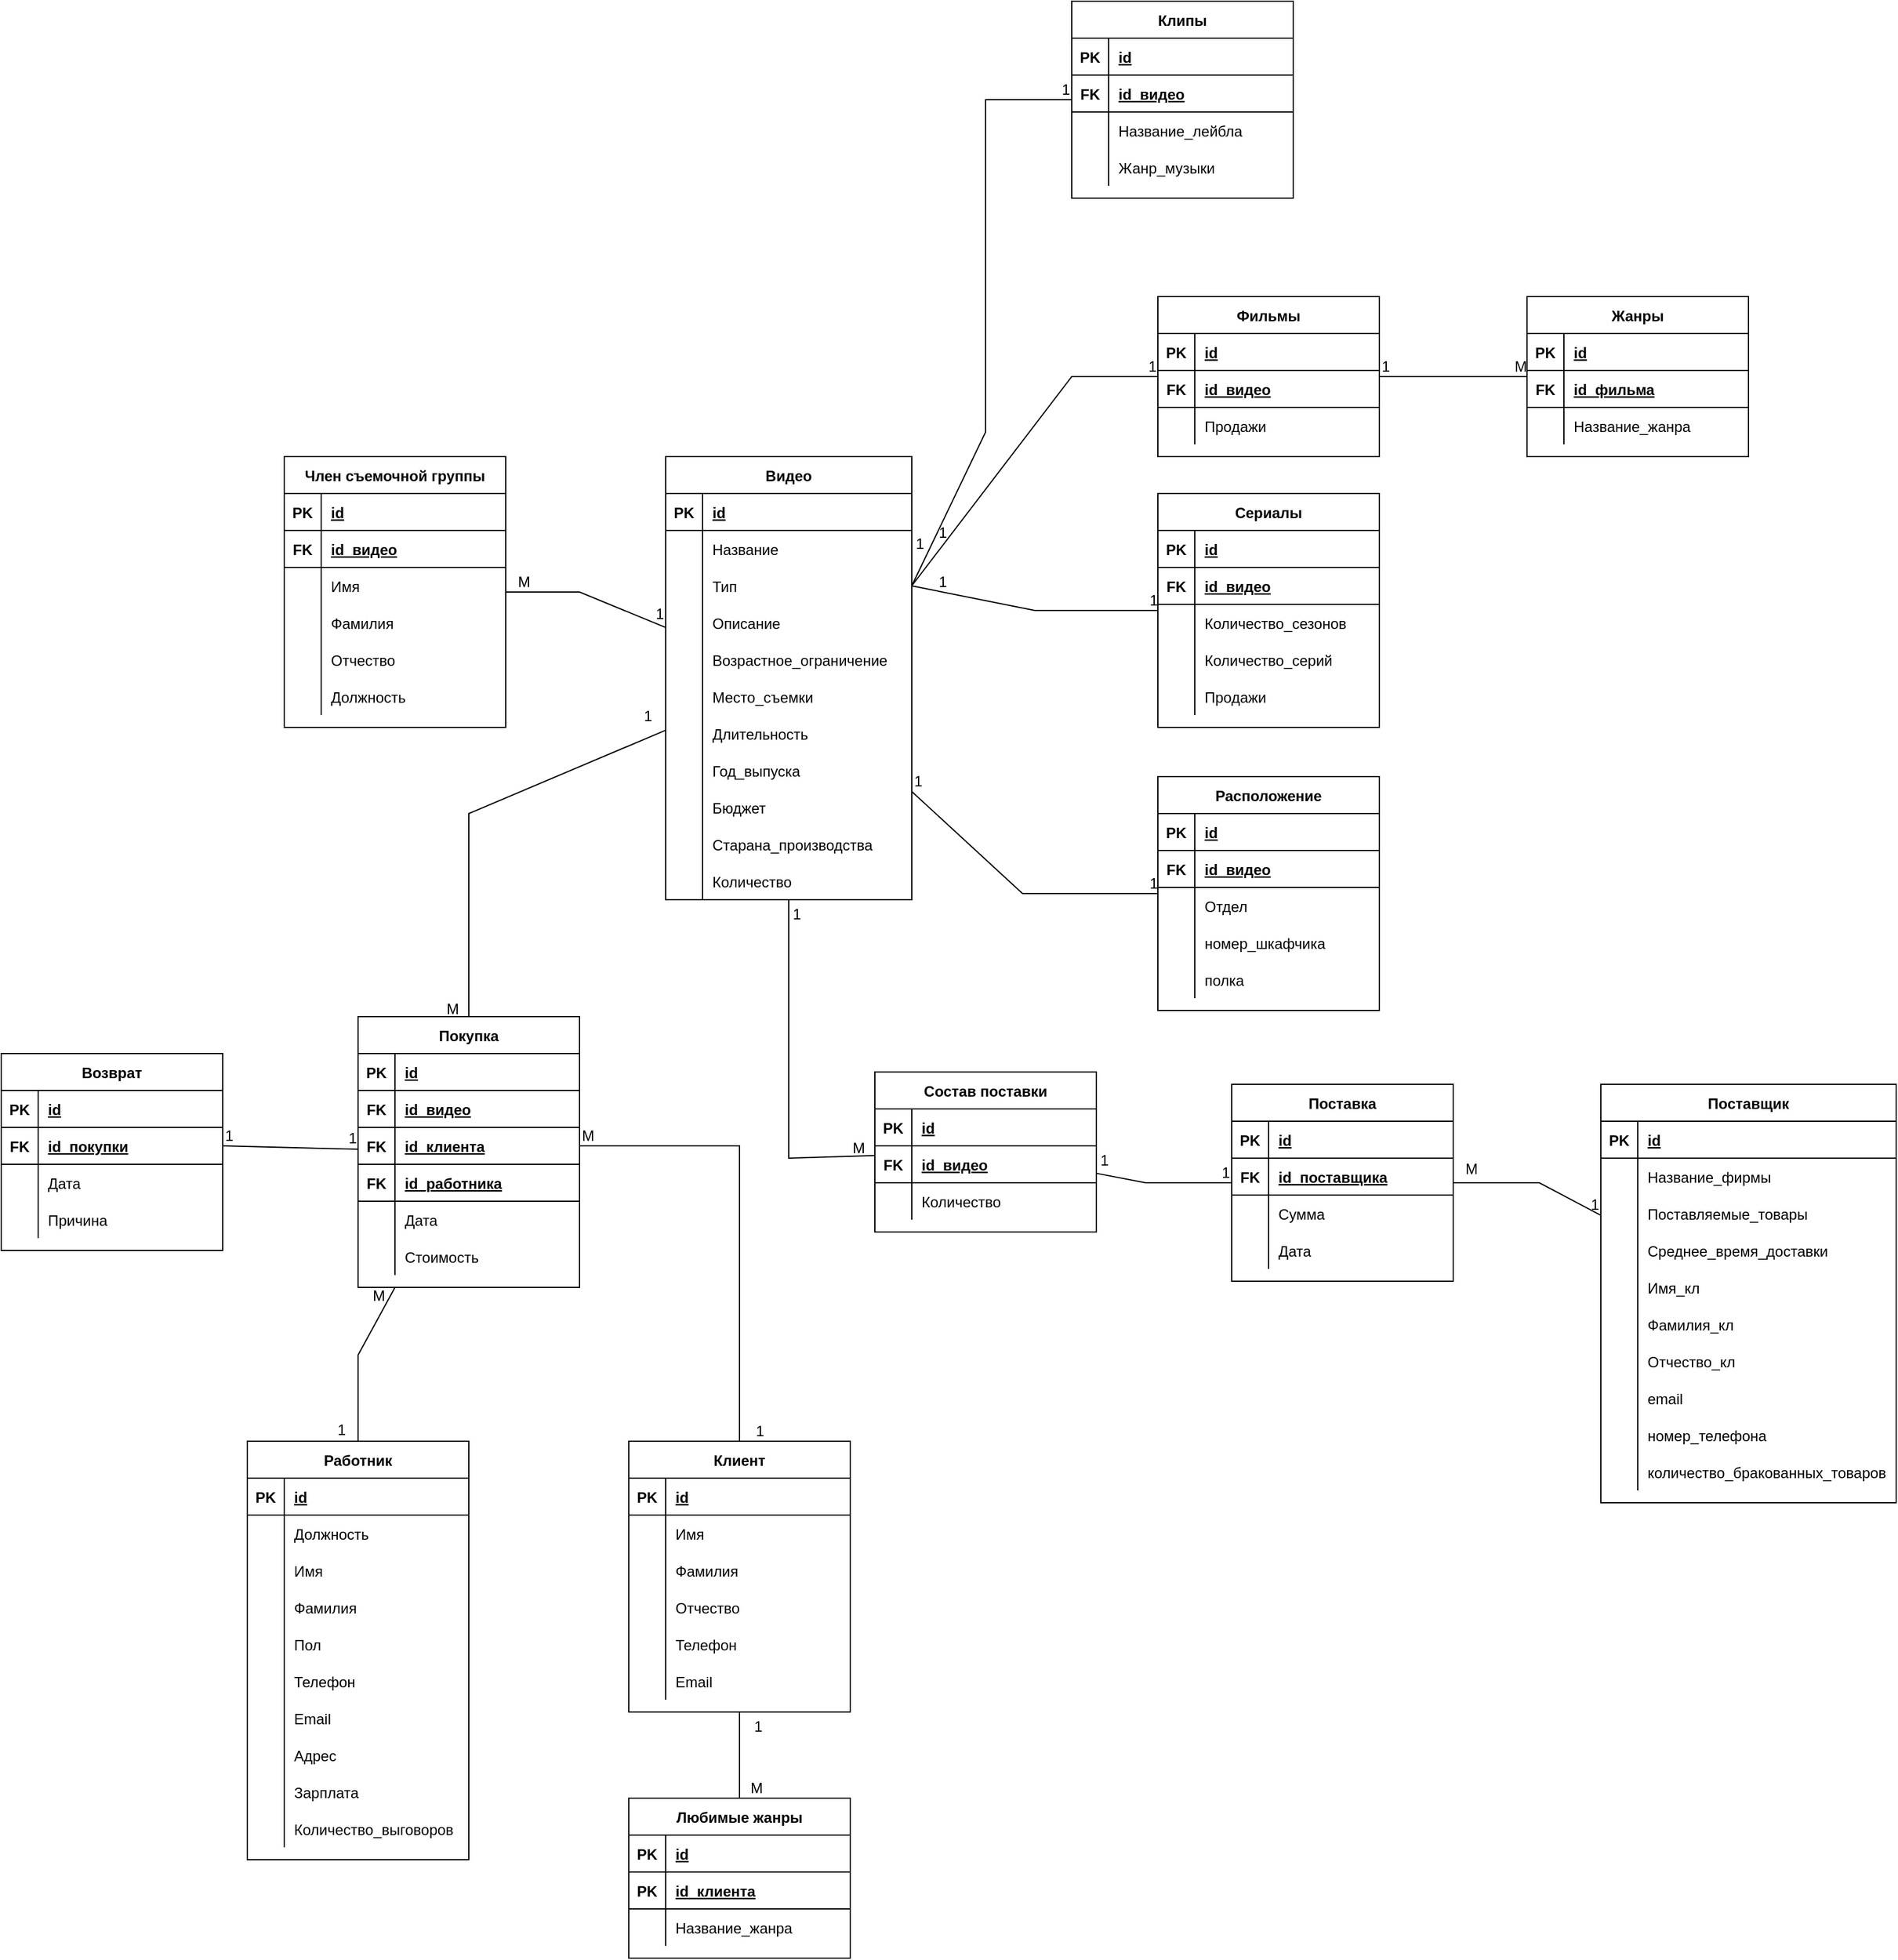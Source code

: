 <mxfile version="13.8.0" type="github">
  <diagram id="xglssrDj3M6B4zlJQ40U" name="Page-1">
    <mxGraphModel dx="3762" dy="1799" grid="1" gridSize="10" guides="1" tooltips="1" connect="1" arrows="1" fold="1" page="1" pageScale="1" pageWidth="850" pageHeight="1100" math="0" shadow="0">
      <root>
        <mxCell id="0" />
        <mxCell id="1" parent="0" />
        <mxCell id="n4qsblimCmtJtVSat2yn-14" value="Видео" style="shape=table;startSize=30;container=1;collapsible=1;childLayout=tableLayout;fixedRows=1;rowLines=0;fontStyle=1;align=center;resizeLast=1;" parent="1" vertex="1">
          <mxGeometry x="-440" y="20" width="200" height="360" as="geometry" />
        </mxCell>
        <mxCell id="n4qsblimCmtJtVSat2yn-15" value="" style="shape=partialRectangle;collapsible=0;dropTarget=0;pointerEvents=0;fillColor=none;top=0;left=0;bottom=1;right=0;points=[[0,0.5],[1,0.5]];portConstraint=eastwest;" parent="n4qsblimCmtJtVSat2yn-14" vertex="1">
          <mxGeometry y="30" width="200" height="30" as="geometry" />
        </mxCell>
        <mxCell id="n4qsblimCmtJtVSat2yn-16" value="PK" style="shape=partialRectangle;connectable=0;fillColor=none;top=0;left=0;bottom=0;right=0;fontStyle=1;overflow=hidden;" parent="n4qsblimCmtJtVSat2yn-15" vertex="1">
          <mxGeometry width="30" height="30" as="geometry" />
        </mxCell>
        <mxCell id="n4qsblimCmtJtVSat2yn-17" value="id" style="shape=partialRectangle;connectable=0;fillColor=none;top=0;left=0;bottom=0;right=0;align=left;spacingLeft=6;fontStyle=5;overflow=hidden;" parent="n4qsblimCmtJtVSat2yn-15" vertex="1">
          <mxGeometry x="30" width="170" height="30" as="geometry" />
        </mxCell>
        <mxCell id="n4qsblimCmtJtVSat2yn-18" value="" style="shape=partialRectangle;collapsible=0;dropTarget=0;pointerEvents=0;fillColor=none;top=0;left=0;bottom=0;right=0;points=[[0,0.5],[1,0.5]];portConstraint=eastwest;" parent="n4qsblimCmtJtVSat2yn-14" vertex="1">
          <mxGeometry y="60" width="200" height="30" as="geometry" />
        </mxCell>
        <mxCell id="n4qsblimCmtJtVSat2yn-19" value="" style="shape=partialRectangle;connectable=0;fillColor=none;top=0;left=0;bottom=0;right=0;editable=1;overflow=hidden;" parent="n4qsblimCmtJtVSat2yn-18" vertex="1">
          <mxGeometry width="30" height="30" as="geometry" />
        </mxCell>
        <mxCell id="n4qsblimCmtJtVSat2yn-20" value="Название" style="shape=partialRectangle;connectable=0;fillColor=none;top=0;left=0;bottom=0;right=0;align=left;spacingLeft=6;overflow=hidden;" parent="n4qsblimCmtJtVSat2yn-18" vertex="1">
          <mxGeometry x="30" width="170" height="30" as="geometry" />
        </mxCell>
        <mxCell id="n4qsblimCmtJtVSat2yn-21" value="" style="shape=partialRectangle;collapsible=0;dropTarget=0;pointerEvents=0;fillColor=none;top=0;left=0;bottom=0;right=0;points=[[0,0.5],[1,0.5]];portConstraint=eastwest;" parent="n4qsblimCmtJtVSat2yn-14" vertex="1">
          <mxGeometry y="90" width="200" height="30" as="geometry" />
        </mxCell>
        <mxCell id="n4qsblimCmtJtVSat2yn-22" value="" style="shape=partialRectangle;connectable=0;fillColor=none;top=0;left=0;bottom=0;right=0;editable=1;overflow=hidden;" parent="n4qsblimCmtJtVSat2yn-21" vertex="1">
          <mxGeometry width="30" height="30" as="geometry" />
        </mxCell>
        <mxCell id="n4qsblimCmtJtVSat2yn-23" value="Тип" style="shape=partialRectangle;connectable=0;fillColor=none;top=0;left=0;bottom=0;right=0;align=left;spacingLeft=6;overflow=hidden;" parent="n4qsblimCmtJtVSat2yn-21" vertex="1">
          <mxGeometry x="30" width="170" height="30" as="geometry" />
        </mxCell>
        <mxCell id="EBk0nJ4abwTuoXEFDpW9-51" value="" style="shape=partialRectangle;collapsible=0;dropTarget=0;pointerEvents=0;fillColor=none;top=0;left=0;bottom=0;right=0;points=[[0,0.5],[1,0.5]];portConstraint=eastwest;" vertex="1" parent="n4qsblimCmtJtVSat2yn-14">
          <mxGeometry y="120" width="200" height="30" as="geometry" />
        </mxCell>
        <mxCell id="EBk0nJ4abwTuoXEFDpW9-52" value="" style="shape=partialRectangle;connectable=0;fillColor=none;top=0;left=0;bottom=0;right=0;editable=1;overflow=hidden;" vertex="1" parent="EBk0nJ4abwTuoXEFDpW9-51">
          <mxGeometry width="30" height="30" as="geometry" />
        </mxCell>
        <mxCell id="EBk0nJ4abwTuoXEFDpW9-53" value="Описание" style="shape=partialRectangle;connectable=0;fillColor=none;top=0;left=0;bottom=0;right=0;align=left;spacingLeft=6;overflow=hidden;" vertex="1" parent="EBk0nJ4abwTuoXEFDpW9-51">
          <mxGeometry x="30" width="170" height="30" as="geometry" />
        </mxCell>
        <mxCell id="n4qsblimCmtJtVSat2yn-24" value="" style="shape=partialRectangle;collapsible=0;dropTarget=0;pointerEvents=0;fillColor=none;top=0;left=0;bottom=0;right=0;points=[[0,0.5],[1,0.5]];portConstraint=eastwest;" parent="n4qsblimCmtJtVSat2yn-14" vertex="1">
          <mxGeometry y="150" width="200" height="30" as="geometry" />
        </mxCell>
        <mxCell id="n4qsblimCmtJtVSat2yn-25" value="" style="shape=partialRectangle;connectable=0;fillColor=none;top=0;left=0;bottom=0;right=0;editable=1;overflow=hidden;" parent="n4qsblimCmtJtVSat2yn-24" vertex="1">
          <mxGeometry width="30" height="30" as="geometry" />
        </mxCell>
        <mxCell id="n4qsblimCmtJtVSat2yn-26" value="Возрастное_ограничение" style="shape=partialRectangle;connectable=0;fillColor=none;top=0;left=0;bottom=0;right=0;align=left;spacingLeft=6;overflow=hidden;" parent="n4qsblimCmtJtVSat2yn-24" vertex="1">
          <mxGeometry x="30" width="170" height="30" as="geometry" />
        </mxCell>
        <mxCell id="n4qsblimCmtJtVSat2yn-33" value="" style="shape=partialRectangle;collapsible=0;dropTarget=0;pointerEvents=0;fillColor=none;top=0;left=0;bottom=0;right=0;points=[[0,0.5],[1,0.5]];portConstraint=eastwest;" parent="n4qsblimCmtJtVSat2yn-14" vertex="1">
          <mxGeometry y="180" width="200" height="30" as="geometry" />
        </mxCell>
        <mxCell id="n4qsblimCmtJtVSat2yn-34" value="" style="shape=partialRectangle;connectable=0;fillColor=none;top=0;left=0;bottom=0;right=0;editable=1;overflow=hidden;" parent="n4qsblimCmtJtVSat2yn-33" vertex="1">
          <mxGeometry width="30" height="30" as="geometry" />
        </mxCell>
        <mxCell id="n4qsblimCmtJtVSat2yn-35" value="Место_съемки" style="shape=partialRectangle;connectable=0;fillColor=none;top=0;left=0;bottom=0;right=0;align=left;spacingLeft=6;overflow=hidden;" parent="n4qsblimCmtJtVSat2yn-33" vertex="1">
          <mxGeometry x="30" width="170" height="30" as="geometry" />
        </mxCell>
        <mxCell id="n4qsblimCmtJtVSat2yn-36" value="" style="shape=partialRectangle;collapsible=0;dropTarget=0;pointerEvents=0;fillColor=none;top=0;left=0;bottom=0;right=0;points=[[0,0.5],[1,0.5]];portConstraint=eastwest;" parent="n4qsblimCmtJtVSat2yn-14" vertex="1">
          <mxGeometry y="210" width="200" height="30" as="geometry" />
        </mxCell>
        <mxCell id="n4qsblimCmtJtVSat2yn-37" value="" style="shape=partialRectangle;connectable=0;fillColor=none;top=0;left=0;bottom=0;right=0;editable=1;overflow=hidden;" parent="n4qsblimCmtJtVSat2yn-36" vertex="1">
          <mxGeometry width="30" height="30" as="geometry" />
        </mxCell>
        <mxCell id="n4qsblimCmtJtVSat2yn-38" value="Длительность" style="shape=partialRectangle;connectable=0;fillColor=none;top=0;left=0;bottom=0;right=0;align=left;spacingLeft=6;overflow=hidden;" parent="n4qsblimCmtJtVSat2yn-36" vertex="1">
          <mxGeometry x="30" width="170" height="30" as="geometry" />
        </mxCell>
        <mxCell id="n4qsblimCmtJtVSat2yn-39" value="" style="shape=partialRectangle;collapsible=0;dropTarget=0;pointerEvents=0;fillColor=none;top=0;left=0;bottom=0;right=0;points=[[0,0.5],[1,0.5]];portConstraint=eastwest;" parent="n4qsblimCmtJtVSat2yn-14" vertex="1">
          <mxGeometry y="240" width="200" height="30" as="geometry" />
        </mxCell>
        <mxCell id="n4qsblimCmtJtVSat2yn-40" value="" style="shape=partialRectangle;connectable=0;fillColor=none;top=0;left=0;bottom=0;right=0;editable=1;overflow=hidden;" parent="n4qsblimCmtJtVSat2yn-39" vertex="1">
          <mxGeometry width="30" height="30" as="geometry" />
        </mxCell>
        <mxCell id="n4qsblimCmtJtVSat2yn-41" value="Год_выпуска" style="shape=partialRectangle;connectable=0;fillColor=none;top=0;left=0;bottom=0;right=0;align=left;spacingLeft=6;overflow=hidden;" parent="n4qsblimCmtJtVSat2yn-39" vertex="1">
          <mxGeometry x="30" width="170" height="30" as="geometry" />
        </mxCell>
        <mxCell id="n4qsblimCmtJtVSat2yn-42" value="" style="shape=partialRectangle;collapsible=0;dropTarget=0;pointerEvents=0;fillColor=none;top=0;left=0;bottom=0;right=0;points=[[0,0.5],[1,0.5]];portConstraint=eastwest;" parent="n4qsblimCmtJtVSat2yn-14" vertex="1">
          <mxGeometry y="270" width="200" height="30" as="geometry" />
        </mxCell>
        <mxCell id="n4qsblimCmtJtVSat2yn-43" value="" style="shape=partialRectangle;connectable=0;fillColor=none;top=0;left=0;bottom=0;right=0;editable=1;overflow=hidden;" parent="n4qsblimCmtJtVSat2yn-42" vertex="1">
          <mxGeometry width="30" height="30" as="geometry" />
        </mxCell>
        <mxCell id="n4qsblimCmtJtVSat2yn-44" value="Бюджет" style="shape=partialRectangle;connectable=0;fillColor=none;top=0;left=0;bottom=0;right=0;align=left;spacingLeft=6;overflow=hidden;" parent="n4qsblimCmtJtVSat2yn-42" vertex="1">
          <mxGeometry x="30" width="170" height="30" as="geometry" />
        </mxCell>
        <mxCell id="n4qsblimCmtJtVSat2yn-45" value="" style="shape=partialRectangle;collapsible=0;dropTarget=0;pointerEvents=0;fillColor=none;top=0;left=0;bottom=0;right=0;points=[[0,0.5],[1,0.5]];portConstraint=eastwest;" parent="n4qsblimCmtJtVSat2yn-14" vertex="1">
          <mxGeometry y="300" width="200" height="30" as="geometry" />
        </mxCell>
        <mxCell id="n4qsblimCmtJtVSat2yn-46" value="" style="shape=partialRectangle;connectable=0;fillColor=none;top=0;left=0;bottom=0;right=0;editable=1;overflow=hidden;" parent="n4qsblimCmtJtVSat2yn-45" vertex="1">
          <mxGeometry width="30" height="30" as="geometry" />
        </mxCell>
        <mxCell id="n4qsblimCmtJtVSat2yn-47" value="Старана_производства" style="shape=partialRectangle;connectable=0;fillColor=none;top=0;left=0;bottom=0;right=0;align=left;spacingLeft=6;overflow=hidden;" parent="n4qsblimCmtJtVSat2yn-45" vertex="1">
          <mxGeometry x="30" width="170" height="30" as="geometry" />
        </mxCell>
        <mxCell id="EBk0nJ4abwTuoXEFDpW9-212" value="" style="shape=partialRectangle;collapsible=0;dropTarget=0;pointerEvents=0;fillColor=none;top=0;left=0;bottom=0;right=0;points=[[0,0.5],[1,0.5]];portConstraint=eastwest;" vertex="1" parent="n4qsblimCmtJtVSat2yn-14">
          <mxGeometry y="330" width="200" height="30" as="geometry" />
        </mxCell>
        <mxCell id="EBk0nJ4abwTuoXEFDpW9-213" value="" style="shape=partialRectangle;connectable=0;fillColor=none;top=0;left=0;bottom=0;right=0;editable=1;overflow=hidden;" vertex="1" parent="EBk0nJ4abwTuoXEFDpW9-212">
          <mxGeometry width="30" height="30" as="geometry" />
        </mxCell>
        <mxCell id="EBk0nJ4abwTuoXEFDpW9-214" value="Количество" style="shape=partialRectangle;connectable=0;fillColor=none;top=0;left=0;bottom=0;right=0;align=left;spacingLeft=6;overflow=hidden;" vertex="1" parent="EBk0nJ4abwTuoXEFDpW9-212">
          <mxGeometry x="30" width="170" height="30" as="geometry" />
        </mxCell>
        <mxCell id="n4qsblimCmtJtVSat2yn-129" value="Работник" style="shape=table;startSize=30;container=1;collapsible=1;childLayout=tableLayout;fixedRows=1;rowLines=0;fontStyle=1;align=center;resizeLast=1;" parent="1" vertex="1">
          <mxGeometry x="-780" y="820" width="180" height="340" as="geometry" />
        </mxCell>
        <mxCell id="n4qsblimCmtJtVSat2yn-130" value="" style="shape=partialRectangle;collapsible=0;dropTarget=0;pointerEvents=0;fillColor=none;top=0;left=0;bottom=1;right=0;points=[[0,0.5],[1,0.5]];portConstraint=eastwest;" parent="n4qsblimCmtJtVSat2yn-129" vertex="1">
          <mxGeometry y="30" width="180" height="30" as="geometry" />
        </mxCell>
        <mxCell id="n4qsblimCmtJtVSat2yn-131" value="PK" style="shape=partialRectangle;connectable=0;fillColor=none;top=0;left=0;bottom=0;right=0;fontStyle=1;overflow=hidden;" parent="n4qsblimCmtJtVSat2yn-130" vertex="1">
          <mxGeometry width="30" height="30" as="geometry" />
        </mxCell>
        <mxCell id="n4qsblimCmtJtVSat2yn-132" value="id" style="shape=partialRectangle;connectable=0;fillColor=none;top=0;left=0;bottom=0;right=0;align=left;spacingLeft=6;fontStyle=5;overflow=hidden;" parent="n4qsblimCmtJtVSat2yn-130" vertex="1">
          <mxGeometry x="30" width="150" height="30" as="geometry" />
        </mxCell>
        <mxCell id="n4qsblimCmtJtVSat2yn-245" value="" style="shape=partialRectangle;collapsible=0;dropTarget=0;pointerEvents=0;fillColor=none;top=0;left=0;bottom=0;right=0;points=[[0,0.5],[1,0.5]];portConstraint=eastwest;" parent="n4qsblimCmtJtVSat2yn-129" vertex="1">
          <mxGeometry y="60" width="180" height="30" as="geometry" />
        </mxCell>
        <mxCell id="n4qsblimCmtJtVSat2yn-246" value="" style="shape=partialRectangle;connectable=0;fillColor=none;top=0;left=0;bottom=0;right=0;editable=1;overflow=hidden;" parent="n4qsblimCmtJtVSat2yn-245" vertex="1">
          <mxGeometry width="30" height="30" as="geometry" />
        </mxCell>
        <mxCell id="n4qsblimCmtJtVSat2yn-247" value="Должность" style="shape=partialRectangle;connectable=0;fillColor=none;top=0;left=0;bottom=0;right=0;align=left;spacingLeft=6;overflow=hidden;" parent="n4qsblimCmtJtVSat2yn-245" vertex="1">
          <mxGeometry x="30" width="150" height="30" as="geometry" />
        </mxCell>
        <mxCell id="n4qsblimCmtJtVSat2yn-133" value="" style="shape=partialRectangle;collapsible=0;dropTarget=0;pointerEvents=0;fillColor=none;top=0;left=0;bottom=0;right=0;points=[[0,0.5],[1,0.5]];portConstraint=eastwest;" parent="n4qsblimCmtJtVSat2yn-129" vertex="1">
          <mxGeometry y="90" width="180" height="30" as="geometry" />
        </mxCell>
        <mxCell id="n4qsblimCmtJtVSat2yn-134" value="" style="shape=partialRectangle;connectable=0;fillColor=none;top=0;left=0;bottom=0;right=0;editable=1;overflow=hidden;" parent="n4qsblimCmtJtVSat2yn-133" vertex="1">
          <mxGeometry width="30" height="30" as="geometry" />
        </mxCell>
        <mxCell id="n4qsblimCmtJtVSat2yn-135" value="Имя" style="shape=partialRectangle;connectable=0;fillColor=none;top=0;left=0;bottom=0;right=0;align=left;spacingLeft=6;overflow=hidden;" parent="n4qsblimCmtJtVSat2yn-133" vertex="1">
          <mxGeometry x="30" width="150" height="30" as="geometry" />
        </mxCell>
        <mxCell id="n4qsblimCmtJtVSat2yn-136" value="" style="shape=partialRectangle;collapsible=0;dropTarget=0;pointerEvents=0;fillColor=none;top=0;left=0;bottom=0;right=0;points=[[0,0.5],[1,0.5]];portConstraint=eastwest;" parent="n4qsblimCmtJtVSat2yn-129" vertex="1">
          <mxGeometry y="120" width="180" height="30" as="geometry" />
        </mxCell>
        <mxCell id="n4qsblimCmtJtVSat2yn-137" value="" style="shape=partialRectangle;connectable=0;fillColor=none;top=0;left=0;bottom=0;right=0;editable=1;overflow=hidden;" parent="n4qsblimCmtJtVSat2yn-136" vertex="1">
          <mxGeometry width="30" height="30" as="geometry" />
        </mxCell>
        <mxCell id="n4qsblimCmtJtVSat2yn-138" value="Фамилия" style="shape=partialRectangle;connectable=0;fillColor=none;top=0;left=0;bottom=0;right=0;align=left;spacingLeft=6;overflow=hidden;" parent="n4qsblimCmtJtVSat2yn-136" vertex="1">
          <mxGeometry x="30" width="150" height="30" as="geometry" />
        </mxCell>
        <mxCell id="n4qsblimCmtJtVSat2yn-139" value="" style="shape=partialRectangle;collapsible=0;dropTarget=0;pointerEvents=0;fillColor=none;top=0;left=0;bottom=0;right=0;points=[[0,0.5],[1,0.5]];portConstraint=eastwest;" parent="n4qsblimCmtJtVSat2yn-129" vertex="1">
          <mxGeometry y="150" width="180" height="30" as="geometry" />
        </mxCell>
        <mxCell id="n4qsblimCmtJtVSat2yn-140" value="" style="shape=partialRectangle;connectable=0;fillColor=none;top=0;left=0;bottom=0;right=0;editable=1;overflow=hidden;" parent="n4qsblimCmtJtVSat2yn-139" vertex="1">
          <mxGeometry width="30" height="30" as="geometry" />
        </mxCell>
        <mxCell id="n4qsblimCmtJtVSat2yn-141" value="Пол" style="shape=partialRectangle;connectable=0;fillColor=none;top=0;left=0;bottom=0;right=0;align=left;spacingLeft=6;overflow=hidden;" parent="n4qsblimCmtJtVSat2yn-139" vertex="1">
          <mxGeometry x="30" width="150" height="30" as="geometry" />
        </mxCell>
        <mxCell id="n4qsblimCmtJtVSat2yn-254" value="" style="shape=partialRectangle;collapsible=0;dropTarget=0;pointerEvents=0;fillColor=none;top=0;left=0;bottom=0;right=0;points=[[0,0.5],[1,0.5]];portConstraint=eastwest;" parent="n4qsblimCmtJtVSat2yn-129" vertex="1">
          <mxGeometry y="180" width="180" height="30" as="geometry" />
        </mxCell>
        <mxCell id="n4qsblimCmtJtVSat2yn-255" value="" style="shape=partialRectangle;connectable=0;fillColor=none;top=0;left=0;bottom=0;right=0;editable=1;overflow=hidden;" parent="n4qsblimCmtJtVSat2yn-254" vertex="1">
          <mxGeometry width="30" height="30" as="geometry" />
        </mxCell>
        <mxCell id="n4qsblimCmtJtVSat2yn-256" value="Телефон" style="shape=partialRectangle;connectable=0;fillColor=none;top=0;left=0;bottom=0;right=0;align=left;spacingLeft=6;overflow=hidden;" parent="n4qsblimCmtJtVSat2yn-254" vertex="1">
          <mxGeometry x="30" width="150" height="30" as="geometry" />
        </mxCell>
        <mxCell id="n4qsblimCmtJtVSat2yn-257" value="" style="shape=partialRectangle;collapsible=0;dropTarget=0;pointerEvents=0;fillColor=none;top=0;left=0;bottom=0;right=0;points=[[0,0.5],[1,0.5]];portConstraint=eastwest;" parent="n4qsblimCmtJtVSat2yn-129" vertex="1">
          <mxGeometry y="210" width="180" height="30" as="geometry" />
        </mxCell>
        <mxCell id="n4qsblimCmtJtVSat2yn-258" value="" style="shape=partialRectangle;connectable=0;fillColor=none;top=0;left=0;bottom=0;right=0;editable=1;overflow=hidden;" parent="n4qsblimCmtJtVSat2yn-257" vertex="1">
          <mxGeometry width="30" height="30" as="geometry" />
        </mxCell>
        <mxCell id="n4qsblimCmtJtVSat2yn-259" value="Email" style="shape=partialRectangle;connectable=0;fillColor=none;top=0;left=0;bottom=0;right=0;align=left;spacingLeft=6;overflow=hidden;" parent="n4qsblimCmtJtVSat2yn-257" vertex="1">
          <mxGeometry x="30" width="150" height="30" as="geometry" />
        </mxCell>
        <mxCell id="n4qsblimCmtJtVSat2yn-260" value="" style="shape=partialRectangle;collapsible=0;dropTarget=0;pointerEvents=0;fillColor=none;top=0;left=0;bottom=0;right=0;points=[[0,0.5],[1,0.5]];portConstraint=eastwest;" parent="n4qsblimCmtJtVSat2yn-129" vertex="1">
          <mxGeometry y="240" width="180" height="30" as="geometry" />
        </mxCell>
        <mxCell id="n4qsblimCmtJtVSat2yn-261" value="" style="shape=partialRectangle;connectable=0;fillColor=none;top=0;left=0;bottom=0;right=0;editable=1;overflow=hidden;" parent="n4qsblimCmtJtVSat2yn-260" vertex="1">
          <mxGeometry width="30" height="30" as="geometry" />
        </mxCell>
        <mxCell id="n4qsblimCmtJtVSat2yn-262" value="Адрес" style="shape=partialRectangle;connectable=0;fillColor=none;top=0;left=0;bottom=0;right=0;align=left;spacingLeft=6;overflow=hidden;" parent="n4qsblimCmtJtVSat2yn-260" vertex="1">
          <mxGeometry x="30" width="150" height="30" as="geometry" />
        </mxCell>
        <mxCell id="n4qsblimCmtJtVSat2yn-248" value="" style="shape=partialRectangle;collapsible=0;dropTarget=0;pointerEvents=0;fillColor=none;top=0;left=0;bottom=0;right=0;points=[[0,0.5],[1,0.5]];portConstraint=eastwest;" parent="n4qsblimCmtJtVSat2yn-129" vertex="1">
          <mxGeometry y="270" width="180" height="30" as="geometry" />
        </mxCell>
        <mxCell id="n4qsblimCmtJtVSat2yn-249" value="" style="shape=partialRectangle;connectable=0;fillColor=none;top=0;left=0;bottom=0;right=0;editable=1;overflow=hidden;" parent="n4qsblimCmtJtVSat2yn-248" vertex="1">
          <mxGeometry width="30" height="30" as="geometry" />
        </mxCell>
        <mxCell id="n4qsblimCmtJtVSat2yn-250" value="Зарплата" style="shape=partialRectangle;connectable=0;fillColor=none;top=0;left=0;bottom=0;right=0;align=left;spacingLeft=6;overflow=hidden;" parent="n4qsblimCmtJtVSat2yn-248" vertex="1">
          <mxGeometry x="30" width="150" height="30" as="geometry" />
        </mxCell>
        <mxCell id="n4qsblimCmtJtVSat2yn-251" value="" style="shape=partialRectangle;collapsible=0;dropTarget=0;pointerEvents=0;fillColor=none;top=0;left=0;bottom=0;right=0;points=[[0,0.5],[1,0.5]];portConstraint=eastwest;" parent="n4qsblimCmtJtVSat2yn-129" vertex="1">
          <mxGeometry y="300" width="180" height="30" as="geometry" />
        </mxCell>
        <mxCell id="n4qsblimCmtJtVSat2yn-252" value="" style="shape=partialRectangle;connectable=0;fillColor=none;top=0;left=0;bottom=0;right=0;editable=1;overflow=hidden;" parent="n4qsblimCmtJtVSat2yn-251" vertex="1">
          <mxGeometry width="30" height="30" as="geometry" />
        </mxCell>
        <mxCell id="n4qsblimCmtJtVSat2yn-253" value="Количество_выговоров" style="shape=partialRectangle;connectable=0;fillColor=none;top=0;left=0;bottom=0;right=0;align=left;spacingLeft=6;overflow=hidden;" parent="n4qsblimCmtJtVSat2yn-251" vertex="1">
          <mxGeometry x="30" width="150" height="30" as="geometry" />
        </mxCell>
        <mxCell id="EBk0nJ4abwTuoXEFDpW9-165" value="" style="endArrow=none;html=1;rounded=0;" edge="1" parent="1" source="n4qsblimCmtJtVSat2yn-14" target="n4qsblimCmtJtVSat2yn-48">
          <mxGeometry relative="1" as="geometry">
            <mxPoint x="-620" y="220" as="sourcePoint" />
            <mxPoint x="-460" y="220" as="targetPoint" />
            <Array as="points">
              <mxPoint x="-150" y="375" />
            </Array>
          </mxGeometry>
        </mxCell>
        <mxCell id="EBk0nJ4abwTuoXEFDpW9-166" value="1" style="resizable=0;html=1;align=left;verticalAlign=bottom;" connectable="0" vertex="1" parent="EBk0nJ4abwTuoXEFDpW9-165">
          <mxGeometry x="-1" relative="1" as="geometry" />
        </mxCell>
        <mxCell id="EBk0nJ4abwTuoXEFDpW9-167" value="1" style="resizable=0;html=1;align=right;verticalAlign=bottom;" connectable="0" vertex="1" parent="EBk0nJ4abwTuoXEFDpW9-165">
          <mxGeometry x="1" relative="1" as="geometry" />
        </mxCell>
        <mxCell id="EBk0nJ4abwTuoXEFDpW9-168" value="" style="endArrow=none;html=1;rounded=0;exitX=1;exitY=0.5;exitDx=0;exitDy=0;" edge="1" parent="1" source="n4qsblimCmtJtVSat2yn-21" target="n4qsblimCmtJtVSat2yn-116">
          <mxGeometry relative="1" as="geometry">
            <mxPoint x="-390" y="-110" as="sourcePoint" />
            <mxPoint x="-250" y="-70" as="targetPoint" />
            <Array as="points">
              <mxPoint x="-140" y="145" />
            </Array>
          </mxGeometry>
        </mxCell>
        <mxCell id="EBk0nJ4abwTuoXEFDpW9-169" value="1" style="resizable=0;html=1;align=left;verticalAlign=bottom;" connectable="0" vertex="1" parent="EBk0nJ4abwTuoXEFDpW9-168">
          <mxGeometry x="-1" relative="1" as="geometry">
            <mxPoint x="20" y="-35" as="offset" />
          </mxGeometry>
        </mxCell>
        <mxCell id="EBk0nJ4abwTuoXEFDpW9-170" value="1" style="resizable=0;html=1;align=right;verticalAlign=bottom;" connectable="0" vertex="1" parent="EBk0nJ4abwTuoXEFDpW9-168">
          <mxGeometry x="1" relative="1" as="geometry" />
        </mxCell>
        <mxCell id="EBk0nJ4abwTuoXEFDpW9-171" value="" style="endArrow=none;html=1;rounded=0;entryX=1;entryY=0.5;entryDx=0;entryDy=0;" edge="1" parent="1" source="n4qsblimCmtJtVSat2yn-64" target="n4qsblimCmtJtVSat2yn-21">
          <mxGeometry relative="1" as="geometry">
            <mxPoint x="-130" y="-270" as="sourcePoint" />
            <mxPoint x="-480" y="230" as="targetPoint" />
            <Array as="points">
              <mxPoint x="-180" y="-270" />
              <mxPoint x="-180" />
            </Array>
          </mxGeometry>
        </mxCell>
        <mxCell id="EBk0nJ4abwTuoXEFDpW9-172" value="1" style="resizable=0;html=1;align=left;verticalAlign=bottom;" connectable="0" vertex="1" parent="EBk0nJ4abwTuoXEFDpW9-171">
          <mxGeometry x="-1" relative="1" as="geometry">
            <mxPoint x="-10" as="offset" />
          </mxGeometry>
        </mxCell>
        <mxCell id="EBk0nJ4abwTuoXEFDpW9-173" value="1" style="resizable=0;html=1;align=right;verticalAlign=bottom;" connectable="0" vertex="1" parent="EBk0nJ4abwTuoXEFDpW9-171">
          <mxGeometry x="1" relative="1" as="geometry">
            <mxPoint x="10.01" y="-24.97" as="offset" />
          </mxGeometry>
        </mxCell>
        <mxCell id="EBk0nJ4abwTuoXEFDpW9-174" value="" style="endArrow=none;html=1;rounded=0;exitX=1;exitY=0.5;exitDx=0;exitDy=0;" edge="1" parent="1" source="n4qsblimCmtJtVSat2yn-21" target="n4qsblimCmtJtVSat2yn-103">
          <mxGeometry relative="1" as="geometry">
            <mxPoint x="-230" y="137.105" as="sourcePoint" />
            <mxPoint x="-550" y="125" as="targetPoint" />
            <Array as="points">
              <mxPoint x="-110" y="-45" />
            </Array>
          </mxGeometry>
        </mxCell>
        <mxCell id="EBk0nJ4abwTuoXEFDpW9-175" value="1" style="resizable=0;html=1;align=left;verticalAlign=bottom;" connectable="0" vertex="1" parent="EBk0nJ4abwTuoXEFDpW9-174">
          <mxGeometry x="-1" relative="1" as="geometry">
            <mxPoint x="20" y="5" as="offset" />
          </mxGeometry>
        </mxCell>
        <mxCell id="EBk0nJ4abwTuoXEFDpW9-176" value="1" style="resizable=0;html=1;align=right;verticalAlign=bottom;" connectable="0" vertex="1" parent="EBk0nJ4abwTuoXEFDpW9-174">
          <mxGeometry x="1" relative="1" as="geometry" />
        </mxCell>
        <mxCell id="n4qsblimCmtJtVSat2yn-103" value="Фильмы" style="shape=table;startSize=30;container=1;collapsible=1;childLayout=tableLayout;fixedRows=1;rowLines=0;fontStyle=1;align=center;resizeLast=1;" parent="1" vertex="1">
          <mxGeometry x="-40" y="-110" width="180" height="130" as="geometry" />
        </mxCell>
        <mxCell id="n4qsblimCmtJtVSat2yn-104" value="" style="shape=partialRectangle;collapsible=0;dropTarget=0;pointerEvents=0;fillColor=none;top=0;left=0;bottom=1;right=0;points=[[0,0.5],[1,0.5]];portConstraint=eastwest;" parent="n4qsblimCmtJtVSat2yn-103" vertex="1">
          <mxGeometry y="30" width="180" height="30" as="geometry" />
        </mxCell>
        <mxCell id="n4qsblimCmtJtVSat2yn-105" value="PK" style="shape=partialRectangle;connectable=0;fillColor=none;top=0;left=0;bottom=0;right=0;fontStyle=1;overflow=hidden;" parent="n4qsblimCmtJtVSat2yn-104" vertex="1">
          <mxGeometry width="30" height="30" as="geometry" />
        </mxCell>
        <mxCell id="n4qsblimCmtJtVSat2yn-106" value="id" style="shape=partialRectangle;connectable=0;fillColor=none;top=0;left=0;bottom=0;right=0;align=left;spacingLeft=6;fontStyle=5;overflow=hidden;" parent="n4qsblimCmtJtVSat2yn-104" vertex="1">
          <mxGeometry x="30" width="150" height="30" as="geometry" />
        </mxCell>
        <mxCell id="EBk0nJ4abwTuoXEFDpW9-29" value="" style="shape=partialRectangle;collapsible=0;dropTarget=0;pointerEvents=0;fillColor=none;top=0;left=0;bottom=1;right=0;points=[[0,0.5],[1,0.5]];portConstraint=eastwest;" vertex="1" parent="n4qsblimCmtJtVSat2yn-103">
          <mxGeometry y="60" width="180" height="30" as="geometry" />
        </mxCell>
        <mxCell id="EBk0nJ4abwTuoXEFDpW9-30" value="FK" style="shape=partialRectangle;connectable=0;fillColor=none;top=0;left=0;bottom=0;right=0;fontStyle=1;overflow=hidden;" vertex="1" parent="EBk0nJ4abwTuoXEFDpW9-29">
          <mxGeometry width="30" height="30" as="geometry" />
        </mxCell>
        <mxCell id="EBk0nJ4abwTuoXEFDpW9-31" value="id_видео" style="shape=partialRectangle;connectable=0;fillColor=none;top=0;left=0;bottom=0;right=0;align=left;spacingLeft=6;fontStyle=5;overflow=hidden;" vertex="1" parent="EBk0nJ4abwTuoXEFDpW9-29">
          <mxGeometry x="30" width="150" height="30" as="geometry" />
        </mxCell>
        <mxCell id="n4qsblimCmtJtVSat2yn-107" value="" style="shape=partialRectangle;collapsible=0;dropTarget=0;pointerEvents=0;fillColor=none;top=0;left=0;bottom=0;right=0;points=[[0,0.5],[1,0.5]];portConstraint=eastwest;" parent="n4qsblimCmtJtVSat2yn-103" vertex="1">
          <mxGeometry y="90" width="180" height="30" as="geometry" />
        </mxCell>
        <mxCell id="n4qsblimCmtJtVSat2yn-108" value="" style="shape=partialRectangle;connectable=0;fillColor=none;top=0;left=0;bottom=0;right=0;editable=1;overflow=hidden;" parent="n4qsblimCmtJtVSat2yn-107" vertex="1">
          <mxGeometry width="30" height="30" as="geometry" />
        </mxCell>
        <mxCell id="n4qsblimCmtJtVSat2yn-109" value="Продажи" style="shape=partialRectangle;connectable=0;fillColor=none;top=0;left=0;bottom=0;right=0;align=left;spacingLeft=6;overflow=hidden;" parent="n4qsblimCmtJtVSat2yn-107" vertex="1">
          <mxGeometry x="30" width="150" height="30" as="geometry" />
        </mxCell>
        <mxCell id="n4qsblimCmtJtVSat2yn-116" value="Сериалы" style="shape=table;startSize=30;container=1;collapsible=1;childLayout=tableLayout;fixedRows=1;rowLines=0;fontStyle=1;align=center;resizeLast=1;" parent="1" vertex="1">
          <mxGeometry x="-40" y="50" width="180" height="190" as="geometry" />
        </mxCell>
        <mxCell id="n4qsblimCmtJtVSat2yn-117" value="" style="shape=partialRectangle;collapsible=0;dropTarget=0;pointerEvents=0;fillColor=none;top=0;left=0;bottom=1;right=0;points=[[0,0.5],[1,0.5]];portConstraint=eastwest;" parent="n4qsblimCmtJtVSat2yn-116" vertex="1">
          <mxGeometry y="30" width="180" height="30" as="geometry" />
        </mxCell>
        <mxCell id="n4qsblimCmtJtVSat2yn-118" value="PK" style="shape=partialRectangle;connectable=0;fillColor=none;top=0;left=0;bottom=0;right=0;fontStyle=1;overflow=hidden;" parent="n4qsblimCmtJtVSat2yn-117" vertex="1">
          <mxGeometry width="30" height="30" as="geometry" />
        </mxCell>
        <mxCell id="n4qsblimCmtJtVSat2yn-119" value="id" style="shape=partialRectangle;connectable=0;fillColor=none;top=0;left=0;bottom=0;right=0;align=left;spacingLeft=6;fontStyle=5;overflow=hidden;" parent="n4qsblimCmtJtVSat2yn-117" vertex="1">
          <mxGeometry x="30" width="150" height="30" as="geometry" />
        </mxCell>
        <mxCell id="EBk0nJ4abwTuoXEFDpW9-26" value="" style="shape=partialRectangle;collapsible=0;dropTarget=0;pointerEvents=0;fillColor=none;top=0;left=0;bottom=1;right=0;points=[[0,0.5],[1,0.5]];portConstraint=eastwest;" vertex="1" parent="n4qsblimCmtJtVSat2yn-116">
          <mxGeometry y="60" width="180" height="30" as="geometry" />
        </mxCell>
        <mxCell id="EBk0nJ4abwTuoXEFDpW9-27" value="FK" style="shape=partialRectangle;connectable=0;fillColor=none;top=0;left=0;bottom=0;right=0;fontStyle=1;overflow=hidden;" vertex="1" parent="EBk0nJ4abwTuoXEFDpW9-26">
          <mxGeometry width="30" height="30" as="geometry" />
        </mxCell>
        <mxCell id="EBk0nJ4abwTuoXEFDpW9-28" value="id_видео" style="shape=partialRectangle;connectable=0;fillColor=none;top=0;left=0;bottom=0;right=0;align=left;spacingLeft=6;fontStyle=5;overflow=hidden;" vertex="1" parent="EBk0nJ4abwTuoXEFDpW9-26">
          <mxGeometry x="30" width="150" height="30" as="geometry" />
        </mxCell>
        <mxCell id="n4qsblimCmtJtVSat2yn-123" value="" style="shape=partialRectangle;collapsible=0;dropTarget=0;pointerEvents=0;fillColor=none;top=0;left=0;bottom=0;right=0;points=[[0,0.5],[1,0.5]];portConstraint=eastwest;" parent="n4qsblimCmtJtVSat2yn-116" vertex="1">
          <mxGeometry y="90" width="180" height="30" as="geometry" />
        </mxCell>
        <mxCell id="n4qsblimCmtJtVSat2yn-124" value="" style="shape=partialRectangle;connectable=0;fillColor=none;top=0;left=0;bottom=0;right=0;editable=1;overflow=hidden;" parent="n4qsblimCmtJtVSat2yn-123" vertex="1">
          <mxGeometry width="30" height="30" as="geometry" />
        </mxCell>
        <mxCell id="n4qsblimCmtJtVSat2yn-125" value="Количество_сезонов" style="shape=partialRectangle;connectable=0;fillColor=none;top=0;left=0;bottom=0;right=0;align=left;spacingLeft=6;overflow=hidden;" parent="n4qsblimCmtJtVSat2yn-123" vertex="1">
          <mxGeometry x="30" width="150" height="30" as="geometry" />
        </mxCell>
        <mxCell id="n4qsblimCmtJtVSat2yn-126" value="" style="shape=partialRectangle;collapsible=0;dropTarget=0;pointerEvents=0;fillColor=none;top=0;left=0;bottom=0;right=0;points=[[0,0.5],[1,0.5]];portConstraint=eastwest;" parent="n4qsblimCmtJtVSat2yn-116" vertex="1">
          <mxGeometry y="120" width="180" height="30" as="geometry" />
        </mxCell>
        <mxCell id="n4qsblimCmtJtVSat2yn-127" value="" style="shape=partialRectangle;connectable=0;fillColor=none;top=0;left=0;bottom=0;right=0;editable=1;overflow=hidden;" parent="n4qsblimCmtJtVSat2yn-126" vertex="1">
          <mxGeometry width="30" height="30" as="geometry" />
        </mxCell>
        <mxCell id="n4qsblimCmtJtVSat2yn-128" value="Количество_серий" style="shape=partialRectangle;connectable=0;fillColor=none;top=0;left=0;bottom=0;right=0;align=left;spacingLeft=6;overflow=hidden;" parent="n4qsblimCmtJtVSat2yn-126" vertex="1">
          <mxGeometry x="30" width="150" height="30" as="geometry" />
        </mxCell>
        <mxCell id="EBk0nJ4abwTuoXEFDpW9-35" value="" style="shape=partialRectangle;collapsible=0;dropTarget=0;pointerEvents=0;fillColor=none;top=0;left=0;bottom=0;right=0;points=[[0,0.5],[1,0.5]];portConstraint=eastwest;" vertex="1" parent="n4qsblimCmtJtVSat2yn-116">
          <mxGeometry y="150" width="180" height="30" as="geometry" />
        </mxCell>
        <mxCell id="EBk0nJ4abwTuoXEFDpW9-36" value="" style="shape=partialRectangle;connectable=0;fillColor=none;top=0;left=0;bottom=0;right=0;editable=1;overflow=hidden;" vertex="1" parent="EBk0nJ4abwTuoXEFDpW9-35">
          <mxGeometry width="30" height="30" as="geometry" />
        </mxCell>
        <mxCell id="EBk0nJ4abwTuoXEFDpW9-37" value="Продажи" style="shape=partialRectangle;connectable=0;fillColor=none;top=0;left=0;bottom=0;right=0;align=left;spacingLeft=6;overflow=hidden;" vertex="1" parent="EBk0nJ4abwTuoXEFDpW9-35">
          <mxGeometry x="30" width="150" height="30" as="geometry" />
        </mxCell>
        <mxCell id="n4qsblimCmtJtVSat2yn-64" value="Клипы" style="shape=table;startSize=30;container=1;collapsible=1;childLayout=tableLayout;fixedRows=1;rowLines=0;fontStyle=1;align=center;resizeLast=1;" parent="1" vertex="1">
          <mxGeometry x="-110" y="-350" width="180" height="160" as="geometry" />
        </mxCell>
        <mxCell id="n4qsblimCmtJtVSat2yn-65" value="" style="shape=partialRectangle;collapsible=0;dropTarget=0;pointerEvents=0;fillColor=none;top=0;left=0;bottom=1;right=0;points=[[0,0.5],[1,0.5]];portConstraint=eastwest;" parent="n4qsblimCmtJtVSat2yn-64" vertex="1">
          <mxGeometry y="30" width="180" height="30" as="geometry" />
        </mxCell>
        <mxCell id="n4qsblimCmtJtVSat2yn-66" value="PK" style="shape=partialRectangle;connectable=0;fillColor=none;top=0;left=0;bottom=0;right=0;fontStyle=1;overflow=hidden;" parent="n4qsblimCmtJtVSat2yn-65" vertex="1">
          <mxGeometry width="30" height="30" as="geometry" />
        </mxCell>
        <mxCell id="n4qsblimCmtJtVSat2yn-67" value="id" style="shape=partialRectangle;connectable=0;fillColor=none;top=0;left=0;bottom=0;right=0;align=left;spacingLeft=6;fontStyle=5;overflow=hidden;" parent="n4qsblimCmtJtVSat2yn-65" vertex="1">
          <mxGeometry x="30" width="150" height="30" as="geometry" />
        </mxCell>
        <mxCell id="EBk0nJ4abwTuoXEFDpW9-32" value="" style="shape=partialRectangle;collapsible=0;dropTarget=0;pointerEvents=0;fillColor=none;top=0;left=0;bottom=1;right=0;points=[[0,0.5],[1,0.5]];portConstraint=eastwest;" vertex="1" parent="n4qsblimCmtJtVSat2yn-64">
          <mxGeometry y="60" width="180" height="30" as="geometry" />
        </mxCell>
        <mxCell id="EBk0nJ4abwTuoXEFDpW9-33" value="FK" style="shape=partialRectangle;connectable=0;fillColor=none;top=0;left=0;bottom=0;right=0;fontStyle=1;overflow=hidden;" vertex="1" parent="EBk0nJ4abwTuoXEFDpW9-32">
          <mxGeometry width="30" height="30" as="geometry" />
        </mxCell>
        <mxCell id="EBk0nJ4abwTuoXEFDpW9-34" value="id_видео" style="shape=partialRectangle;connectable=0;fillColor=none;top=0;left=0;bottom=0;right=0;align=left;spacingLeft=6;fontStyle=5;overflow=hidden;" vertex="1" parent="EBk0nJ4abwTuoXEFDpW9-32">
          <mxGeometry x="30" width="150" height="30" as="geometry" />
        </mxCell>
        <mxCell id="n4qsblimCmtJtVSat2yn-68" value="" style="shape=partialRectangle;collapsible=0;dropTarget=0;pointerEvents=0;fillColor=none;top=0;left=0;bottom=0;right=0;points=[[0,0.5],[1,0.5]];portConstraint=eastwest;" parent="n4qsblimCmtJtVSat2yn-64" vertex="1">
          <mxGeometry y="90" width="180" height="30" as="geometry" />
        </mxCell>
        <mxCell id="n4qsblimCmtJtVSat2yn-69" value="" style="shape=partialRectangle;connectable=0;fillColor=none;top=0;left=0;bottom=0;right=0;editable=1;overflow=hidden;" parent="n4qsblimCmtJtVSat2yn-68" vertex="1">
          <mxGeometry width="30" height="30" as="geometry" />
        </mxCell>
        <mxCell id="n4qsblimCmtJtVSat2yn-70" value="Название_лейбла" style="shape=partialRectangle;connectable=0;fillColor=none;top=0;left=0;bottom=0;right=0;align=left;spacingLeft=6;overflow=hidden;" parent="n4qsblimCmtJtVSat2yn-68" vertex="1">
          <mxGeometry x="30" width="150" height="30" as="geometry" />
        </mxCell>
        <mxCell id="n4qsblimCmtJtVSat2yn-71" value="" style="shape=partialRectangle;collapsible=0;dropTarget=0;pointerEvents=0;fillColor=none;top=0;left=0;bottom=0;right=0;points=[[0,0.5],[1,0.5]];portConstraint=eastwest;" parent="n4qsblimCmtJtVSat2yn-64" vertex="1">
          <mxGeometry y="120" width="180" height="30" as="geometry" />
        </mxCell>
        <mxCell id="n4qsblimCmtJtVSat2yn-72" value="" style="shape=partialRectangle;connectable=0;fillColor=none;top=0;left=0;bottom=0;right=0;editable=1;overflow=hidden;" parent="n4qsblimCmtJtVSat2yn-71" vertex="1">
          <mxGeometry width="30" height="30" as="geometry" />
        </mxCell>
        <mxCell id="n4qsblimCmtJtVSat2yn-73" value="Жанр_музыки" style="shape=partialRectangle;connectable=0;fillColor=none;top=0;left=0;bottom=0;right=0;align=left;spacingLeft=6;overflow=hidden;" parent="n4qsblimCmtJtVSat2yn-71" vertex="1">
          <mxGeometry x="30" width="150" height="30" as="geometry" />
        </mxCell>
        <mxCell id="EBk0nJ4abwTuoXEFDpW9-179" value="" style="endArrow=none;html=1;rounded=0;" edge="1" parent="1" source="n4qsblimCmtJtVSat2yn-14" target="n4qsblimCmtJtVSat2yn-77">
          <mxGeometry relative="1" as="geometry">
            <mxPoint x="-270" y="430" as="sourcePoint" />
            <mxPoint x="-550" y="140" as="targetPoint" />
            <Array as="points">
              <mxPoint x="-510" y="130" />
            </Array>
          </mxGeometry>
        </mxCell>
        <mxCell id="EBk0nJ4abwTuoXEFDpW9-180" value="1" style="resizable=0;html=1;align=left;verticalAlign=bottom;" connectable="0" vertex="1" parent="EBk0nJ4abwTuoXEFDpW9-179">
          <mxGeometry x="-1" relative="1" as="geometry">
            <mxPoint x="-10" y="-2.65" as="offset" />
          </mxGeometry>
        </mxCell>
        <mxCell id="EBk0nJ4abwTuoXEFDpW9-181" value="M" style="resizable=0;html=1;align=right;verticalAlign=bottom;" connectable="0" vertex="1" parent="EBk0nJ4abwTuoXEFDpW9-179">
          <mxGeometry x="1" relative="1" as="geometry">
            <mxPoint x="19.92" as="offset" />
          </mxGeometry>
        </mxCell>
        <mxCell id="EBk0nJ4abwTuoXEFDpW9-182" value="" style="endArrow=none;html=1;rounded=0;" edge="1" parent="1" source="n4qsblimCmtJtVSat2yn-103" target="EBk0nJ4abwTuoXEFDpW9-127">
          <mxGeometry relative="1" as="geometry">
            <mxPoint x="390" y="0.264" as="sourcePoint" />
            <mxPoint x="240" y="-24.001" as="targetPoint" />
          </mxGeometry>
        </mxCell>
        <mxCell id="EBk0nJ4abwTuoXEFDpW9-183" value="1" style="resizable=0;html=1;align=left;verticalAlign=bottom;" connectable="0" vertex="1" parent="EBk0nJ4abwTuoXEFDpW9-182">
          <mxGeometry x="-1" relative="1" as="geometry" />
        </mxCell>
        <mxCell id="EBk0nJ4abwTuoXEFDpW9-184" value="M" style="resizable=0;html=1;align=right;verticalAlign=bottom;" connectable="0" vertex="1" parent="EBk0nJ4abwTuoXEFDpW9-182">
          <mxGeometry x="1" relative="1" as="geometry" />
        </mxCell>
        <mxCell id="EBk0nJ4abwTuoXEFDpW9-127" value="Жанры" style="shape=table;startSize=30;container=1;collapsible=1;childLayout=tableLayout;fixedRows=1;rowLines=0;fontStyle=1;align=center;resizeLast=1;" vertex="1" parent="1">
          <mxGeometry x="260" y="-110" width="180" height="130" as="geometry" />
        </mxCell>
        <mxCell id="EBk0nJ4abwTuoXEFDpW9-128" value="" style="shape=partialRectangle;collapsible=0;dropTarget=0;pointerEvents=0;fillColor=none;top=0;left=0;bottom=1;right=0;points=[[0,0.5],[1,0.5]];portConstraint=eastwest;" vertex="1" parent="EBk0nJ4abwTuoXEFDpW9-127">
          <mxGeometry y="30" width="180" height="30" as="geometry" />
        </mxCell>
        <mxCell id="EBk0nJ4abwTuoXEFDpW9-129" value="PK" style="shape=partialRectangle;connectable=0;fillColor=none;top=0;left=0;bottom=0;right=0;fontStyle=1;overflow=hidden;" vertex="1" parent="EBk0nJ4abwTuoXEFDpW9-128">
          <mxGeometry width="30" height="30" as="geometry" />
        </mxCell>
        <mxCell id="EBk0nJ4abwTuoXEFDpW9-130" value="id" style="shape=partialRectangle;connectable=0;fillColor=none;top=0;left=0;bottom=0;right=0;align=left;spacingLeft=6;fontStyle=5;overflow=hidden;" vertex="1" parent="EBk0nJ4abwTuoXEFDpW9-128">
          <mxGeometry x="30" width="150" height="30" as="geometry" />
        </mxCell>
        <mxCell id="EBk0nJ4abwTuoXEFDpW9-140" value="" style="shape=partialRectangle;collapsible=0;dropTarget=0;pointerEvents=0;fillColor=none;top=0;left=0;bottom=1;right=0;points=[[0,0.5],[1,0.5]];portConstraint=eastwest;" vertex="1" parent="EBk0nJ4abwTuoXEFDpW9-127">
          <mxGeometry y="60" width="180" height="30" as="geometry" />
        </mxCell>
        <mxCell id="EBk0nJ4abwTuoXEFDpW9-141" value="FK" style="shape=partialRectangle;connectable=0;fillColor=none;top=0;left=0;bottom=0;right=0;fontStyle=1;overflow=hidden;" vertex="1" parent="EBk0nJ4abwTuoXEFDpW9-140">
          <mxGeometry width="30" height="30" as="geometry" />
        </mxCell>
        <mxCell id="EBk0nJ4abwTuoXEFDpW9-142" value="id_фильма" style="shape=partialRectangle;connectable=0;fillColor=none;top=0;left=0;bottom=0;right=0;align=left;spacingLeft=6;fontStyle=5;overflow=hidden;" vertex="1" parent="EBk0nJ4abwTuoXEFDpW9-140">
          <mxGeometry x="30" width="150" height="30" as="geometry" />
        </mxCell>
        <mxCell id="EBk0nJ4abwTuoXEFDpW9-131" value="" style="shape=partialRectangle;collapsible=0;dropTarget=0;pointerEvents=0;fillColor=none;top=0;left=0;bottom=0;right=0;points=[[0,0.5],[1,0.5]];portConstraint=eastwest;" vertex="1" parent="EBk0nJ4abwTuoXEFDpW9-127">
          <mxGeometry y="90" width="180" height="30" as="geometry" />
        </mxCell>
        <mxCell id="EBk0nJ4abwTuoXEFDpW9-132" value="" style="shape=partialRectangle;connectable=0;fillColor=none;top=0;left=0;bottom=0;right=0;editable=1;overflow=hidden;" vertex="1" parent="EBk0nJ4abwTuoXEFDpW9-131">
          <mxGeometry width="30" height="30" as="geometry" />
        </mxCell>
        <mxCell id="EBk0nJ4abwTuoXEFDpW9-133" value="Название_жанра" style="shape=partialRectangle;connectable=0;fillColor=none;top=0;left=0;bottom=0;right=0;align=left;spacingLeft=6;overflow=hidden;" vertex="1" parent="EBk0nJ4abwTuoXEFDpW9-131">
          <mxGeometry x="30" width="150" height="30" as="geometry" />
        </mxCell>
        <mxCell id="n4qsblimCmtJtVSat2yn-48" value="Расположение" style="shape=table;startSize=30;container=1;collapsible=1;childLayout=tableLayout;fixedRows=1;rowLines=0;fontStyle=1;align=center;resizeLast=1;" parent="1" vertex="1">
          <mxGeometry x="-40" y="280" width="180" height="190" as="geometry" />
        </mxCell>
        <mxCell id="n4qsblimCmtJtVSat2yn-49" value="" style="shape=partialRectangle;collapsible=0;dropTarget=0;pointerEvents=0;fillColor=none;top=0;left=0;bottom=1;right=0;points=[[0,0.5],[1,0.5]];portConstraint=eastwest;" parent="n4qsblimCmtJtVSat2yn-48" vertex="1">
          <mxGeometry y="30" width="180" height="30" as="geometry" />
        </mxCell>
        <mxCell id="n4qsblimCmtJtVSat2yn-50" value="PK" style="shape=partialRectangle;connectable=0;fillColor=none;top=0;left=0;bottom=0;right=0;fontStyle=1;overflow=hidden;" parent="n4qsblimCmtJtVSat2yn-49" vertex="1">
          <mxGeometry width="30" height="30" as="geometry" />
        </mxCell>
        <mxCell id="n4qsblimCmtJtVSat2yn-51" value="id" style="shape=partialRectangle;connectable=0;fillColor=none;top=0;left=0;bottom=0;right=0;align=left;spacingLeft=6;fontStyle=5;overflow=hidden;" parent="n4qsblimCmtJtVSat2yn-49" vertex="1">
          <mxGeometry x="30" width="150" height="30" as="geometry" />
        </mxCell>
        <mxCell id="n4qsblimCmtJtVSat2yn-52" value="" style="shape=partialRectangle;collapsible=0;dropTarget=0;pointerEvents=0;fillColor=none;top=0;left=0;bottom=1;right=0;points=[[0,0.5],[1,0.5]];portConstraint=eastwest;" parent="n4qsblimCmtJtVSat2yn-48" vertex="1">
          <mxGeometry y="60" width="180" height="30" as="geometry" />
        </mxCell>
        <mxCell id="n4qsblimCmtJtVSat2yn-53" value="FK" style="shape=partialRectangle;connectable=0;fillColor=none;top=0;left=0;bottom=0;right=0;fontStyle=1;overflow=hidden;" parent="n4qsblimCmtJtVSat2yn-52" vertex="1">
          <mxGeometry width="30" height="30" as="geometry" />
        </mxCell>
        <mxCell id="n4qsblimCmtJtVSat2yn-54" value="id_видео" style="shape=partialRectangle;connectable=0;fillColor=none;top=0;left=0;bottom=0;right=0;align=left;spacingLeft=6;fontStyle=5;overflow=hidden;" parent="n4qsblimCmtJtVSat2yn-52" vertex="1">
          <mxGeometry x="30" width="150" height="30" as="geometry" />
        </mxCell>
        <mxCell id="n4qsblimCmtJtVSat2yn-55" value="" style="shape=partialRectangle;collapsible=0;dropTarget=0;pointerEvents=0;fillColor=none;top=0;left=0;bottom=0;right=0;points=[[0,0.5],[1,0.5]];portConstraint=eastwest;" parent="n4qsblimCmtJtVSat2yn-48" vertex="1">
          <mxGeometry y="90" width="180" height="30" as="geometry" />
        </mxCell>
        <mxCell id="n4qsblimCmtJtVSat2yn-56" value="" style="shape=partialRectangle;connectable=0;fillColor=none;top=0;left=0;bottom=0;right=0;editable=1;overflow=hidden;" parent="n4qsblimCmtJtVSat2yn-55" vertex="1">
          <mxGeometry width="30" height="30" as="geometry" />
        </mxCell>
        <mxCell id="n4qsblimCmtJtVSat2yn-57" value="Отдел" style="shape=partialRectangle;connectable=0;fillColor=none;top=0;left=0;bottom=0;right=0;align=left;spacingLeft=6;overflow=hidden;" parent="n4qsblimCmtJtVSat2yn-55" vertex="1">
          <mxGeometry x="30" width="150" height="30" as="geometry" />
        </mxCell>
        <mxCell id="n4qsblimCmtJtVSat2yn-58" value="" style="shape=partialRectangle;collapsible=0;dropTarget=0;pointerEvents=0;fillColor=none;top=0;left=0;bottom=0;right=0;points=[[0,0.5],[1,0.5]];portConstraint=eastwest;" parent="n4qsblimCmtJtVSat2yn-48" vertex="1">
          <mxGeometry y="120" width="180" height="30" as="geometry" />
        </mxCell>
        <mxCell id="n4qsblimCmtJtVSat2yn-59" value="" style="shape=partialRectangle;connectable=0;fillColor=none;top=0;left=0;bottom=0;right=0;editable=1;overflow=hidden;" parent="n4qsblimCmtJtVSat2yn-58" vertex="1">
          <mxGeometry width="30" height="30" as="geometry" />
        </mxCell>
        <mxCell id="n4qsblimCmtJtVSat2yn-60" value="номер_шкафчика" style="shape=partialRectangle;connectable=0;fillColor=none;top=0;left=0;bottom=0;right=0;align=left;spacingLeft=6;overflow=hidden;" parent="n4qsblimCmtJtVSat2yn-58" vertex="1">
          <mxGeometry x="30" width="150" height="30" as="geometry" />
        </mxCell>
        <mxCell id="n4qsblimCmtJtVSat2yn-61" value="" style="shape=partialRectangle;collapsible=0;dropTarget=0;pointerEvents=0;fillColor=none;top=0;left=0;bottom=0;right=0;points=[[0,0.5],[1,0.5]];portConstraint=eastwest;" parent="n4qsblimCmtJtVSat2yn-48" vertex="1">
          <mxGeometry y="150" width="180" height="30" as="geometry" />
        </mxCell>
        <mxCell id="n4qsblimCmtJtVSat2yn-62" value="" style="shape=partialRectangle;connectable=0;fillColor=none;top=0;left=0;bottom=0;right=0;editable=1;overflow=hidden;" parent="n4qsblimCmtJtVSat2yn-61" vertex="1">
          <mxGeometry width="30" height="30" as="geometry" />
        </mxCell>
        <mxCell id="n4qsblimCmtJtVSat2yn-63" value="полка" style="shape=partialRectangle;connectable=0;fillColor=none;top=0;left=0;bottom=0;right=0;align=left;spacingLeft=6;overflow=hidden;" parent="n4qsblimCmtJtVSat2yn-61" vertex="1">
          <mxGeometry x="30" width="150" height="30" as="geometry" />
        </mxCell>
        <mxCell id="n4qsblimCmtJtVSat2yn-77" value="Член съемочной группы" style="shape=table;startSize=30;container=1;collapsible=1;childLayout=tableLayout;fixedRows=1;rowLines=0;fontStyle=1;align=center;resizeLast=1;" parent="1" vertex="1">
          <mxGeometry x="-750" y="20" width="180" height="220" as="geometry" />
        </mxCell>
        <mxCell id="n4qsblimCmtJtVSat2yn-78" value="" style="shape=partialRectangle;collapsible=0;dropTarget=0;pointerEvents=0;fillColor=none;top=0;left=0;bottom=1;right=0;points=[[0,0.5],[1,0.5]];portConstraint=eastwest;" parent="n4qsblimCmtJtVSat2yn-77" vertex="1">
          <mxGeometry y="30" width="180" height="30" as="geometry" />
        </mxCell>
        <mxCell id="n4qsblimCmtJtVSat2yn-79" value="PK" style="shape=partialRectangle;connectable=0;fillColor=none;top=0;left=0;bottom=0;right=0;fontStyle=1;overflow=hidden;" parent="n4qsblimCmtJtVSat2yn-78" vertex="1">
          <mxGeometry width="30" height="30" as="geometry" />
        </mxCell>
        <mxCell id="n4qsblimCmtJtVSat2yn-80" value="id" style="shape=partialRectangle;connectable=0;fillColor=none;top=0;left=0;bottom=0;right=0;align=left;spacingLeft=6;fontStyle=5;overflow=hidden;" parent="n4qsblimCmtJtVSat2yn-78" vertex="1">
          <mxGeometry x="30" width="150" height="30" as="geometry" />
        </mxCell>
        <mxCell id="EBk0nJ4abwTuoXEFDpW9-79" value="" style="shape=partialRectangle;collapsible=0;dropTarget=0;pointerEvents=0;fillColor=none;top=0;left=0;bottom=1;right=0;points=[[0,0.5],[1,0.5]];portConstraint=eastwest;" vertex="1" parent="n4qsblimCmtJtVSat2yn-77">
          <mxGeometry y="60" width="180" height="30" as="geometry" />
        </mxCell>
        <mxCell id="EBk0nJ4abwTuoXEFDpW9-80" value="FK" style="shape=partialRectangle;connectable=0;fillColor=none;top=0;left=0;bottom=0;right=0;fontStyle=1;overflow=hidden;" vertex="1" parent="EBk0nJ4abwTuoXEFDpW9-79">
          <mxGeometry width="30" height="30" as="geometry" />
        </mxCell>
        <mxCell id="EBk0nJ4abwTuoXEFDpW9-81" value="id_видео" style="shape=partialRectangle;connectable=0;fillColor=none;top=0;left=0;bottom=0;right=0;align=left;spacingLeft=6;fontStyle=5;overflow=hidden;" vertex="1" parent="EBk0nJ4abwTuoXEFDpW9-79">
          <mxGeometry x="30" width="150" height="30" as="geometry" />
        </mxCell>
        <mxCell id="n4qsblimCmtJtVSat2yn-81" value="" style="shape=partialRectangle;collapsible=0;dropTarget=0;pointerEvents=0;fillColor=none;top=0;left=0;bottom=0;right=0;points=[[0,0.5],[1,0.5]];portConstraint=eastwest;" parent="n4qsblimCmtJtVSat2yn-77" vertex="1">
          <mxGeometry y="90" width="180" height="30" as="geometry" />
        </mxCell>
        <mxCell id="n4qsblimCmtJtVSat2yn-82" value="" style="shape=partialRectangle;connectable=0;fillColor=none;top=0;left=0;bottom=0;right=0;editable=1;overflow=hidden;" parent="n4qsblimCmtJtVSat2yn-81" vertex="1">
          <mxGeometry width="30" height="30" as="geometry" />
        </mxCell>
        <mxCell id="n4qsblimCmtJtVSat2yn-83" value="Имя" style="shape=partialRectangle;connectable=0;fillColor=none;top=0;left=0;bottom=0;right=0;align=left;spacingLeft=6;overflow=hidden;" parent="n4qsblimCmtJtVSat2yn-81" vertex="1">
          <mxGeometry x="30" width="150" height="30" as="geometry" />
        </mxCell>
        <mxCell id="n4qsblimCmtJtVSat2yn-84" value="" style="shape=partialRectangle;collapsible=0;dropTarget=0;pointerEvents=0;fillColor=none;top=0;left=0;bottom=0;right=0;points=[[0,0.5],[1,0.5]];portConstraint=eastwest;" parent="n4qsblimCmtJtVSat2yn-77" vertex="1">
          <mxGeometry y="120" width="180" height="30" as="geometry" />
        </mxCell>
        <mxCell id="n4qsblimCmtJtVSat2yn-85" value="" style="shape=partialRectangle;connectable=0;fillColor=none;top=0;left=0;bottom=0;right=0;editable=1;overflow=hidden;" parent="n4qsblimCmtJtVSat2yn-84" vertex="1">
          <mxGeometry width="30" height="30" as="geometry" />
        </mxCell>
        <mxCell id="n4qsblimCmtJtVSat2yn-86" value="Фамилия" style="shape=partialRectangle;connectable=0;fillColor=none;top=0;left=0;bottom=0;right=0;align=left;spacingLeft=6;overflow=hidden;" parent="n4qsblimCmtJtVSat2yn-84" vertex="1">
          <mxGeometry x="30" width="150" height="30" as="geometry" />
        </mxCell>
        <mxCell id="n4qsblimCmtJtVSat2yn-87" value="" style="shape=partialRectangle;collapsible=0;dropTarget=0;pointerEvents=0;fillColor=none;top=0;left=0;bottom=0;right=0;points=[[0,0.5],[1,0.5]];portConstraint=eastwest;" parent="n4qsblimCmtJtVSat2yn-77" vertex="1">
          <mxGeometry y="150" width="180" height="30" as="geometry" />
        </mxCell>
        <mxCell id="n4qsblimCmtJtVSat2yn-88" value="" style="shape=partialRectangle;connectable=0;fillColor=none;top=0;left=0;bottom=0;right=0;editable=1;overflow=hidden;" parent="n4qsblimCmtJtVSat2yn-87" vertex="1">
          <mxGeometry width="30" height="30" as="geometry" />
        </mxCell>
        <mxCell id="n4qsblimCmtJtVSat2yn-89" value="Отчество" style="shape=partialRectangle;connectable=0;fillColor=none;top=0;left=0;bottom=0;right=0;align=left;spacingLeft=6;overflow=hidden;" parent="n4qsblimCmtJtVSat2yn-87" vertex="1">
          <mxGeometry x="30" width="150" height="30" as="geometry" />
        </mxCell>
        <mxCell id="EBk0nJ4abwTuoXEFDpW9-82" value="" style="shape=partialRectangle;collapsible=0;dropTarget=0;pointerEvents=0;fillColor=none;top=0;left=0;bottom=0;right=0;points=[[0,0.5],[1,0.5]];portConstraint=eastwest;" vertex="1" parent="n4qsblimCmtJtVSat2yn-77">
          <mxGeometry y="180" width="180" height="30" as="geometry" />
        </mxCell>
        <mxCell id="EBk0nJ4abwTuoXEFDpW9-83" value="" style="shape=partialRectangle;connectable=0;fillColor=none;top=0;left=0;bottom=0;right=0;editable=1;overflow=hidden;" vertex="1" parent="EBk0nJ4abwTuoXEFDpW9-82">
          <mxGeometry width="30" height="30" as="geometry" />
        </mxCell>
        <mxCell id="EBk0nJ4abwTuoXEFDpW9-84" value="Должность" style="shape=partialRectangle;connectable=0;fillColor=none;top=0;left=0;bottom=0;right=0;align=left;spacingLeft=6;overflow=hidden;" vertex="1" parent="EBk0nJ4abwTuoXEFDpW9-82">
          <mxGeometry x="30" width="150" height="30" as="geometry" />
        </mxCell>
        <mxCell id="EBk0nJ4abwTuoXEFDpW9-185" value="" style="endArrow=none;html=1;rounded=0;" edge="1" parent="1" source="EBk0nJ4abwTuoXEFDpW9-92" target="n4qsblimCmtJtVSat2yn-14">
          <mxGeometry relative="1" as="geometry">
            <mxPoint x="-210" y="510" as="sourcePoint" />
            <mxPoint x="110" y="530" as="targetPoint" />
            <Array as="points">
              <mxPoint x="-340" y="590" />
            </Array>
          </mxGeometry>
        </mxCell>
        <mxCell id="EBk0nJ4abwTuoXEFDpW9-186" value="M" style="resizable=0;html=1;align=left;verticalAlign=bottom;" connectable="0" vertex="1" parent="EBk0nJ4abwTuoXEFDpW9-185">
          <mxGeometry x="-1" relative="1" as="geometry">
            <mxPoint x="-20" y="2.19" as="offset" />
          </mxGeometry>
        </mxCell>
        <mxCell id="EBk0nJ4abwTuoXEFDpW9-187" value="1" style="resizable=0;html=1;align=right;verticalAlign=bottom;" connectable="0" vertex="1" parent="EBk0nJ4abwTuoXEFDpW9-185">
          <mxGeometry x="1" relative="1" as="geometry">
            <mxPoint x="10" y="19.97" as="offset" />
          </mxGeometry>
        </mxCell>
        <mxCell id="n4qsblimCmtJtVSat2yn-155" value="Покупка" style="shape=table;startSize=30;container=1;collapsible=1;childLayout=tableLayout;fixedRows=1;rowLines=0;fontStyle=1;align=center;resizeLast=1;" parent="1" vertex="1">
          <mxGeometry x="-690" y="475" width="180" height="220" as="geometry" />
        </mxCell>
        <mxCell id="n4qsblimCmtJtVSat2yn-156" value="" style="shape=partialRectangle;collapsible=0;dropTarget=0;pointerEvents=0;fillColor=none;top=0;left=0;bottom=1;right=0;points=[[0,0.5],[1,0.5]];portConstraint=eastwest;" parent="n4qsblimCmtJtVSat2yn-155" vertex="1">
          <mxGeometry y="30" width="180" height="30" as="geometry" />
        </mxCell>
        <mxCell id="n4qsblimCmtJtVSat2yn-157" value="PK" style="shape=partialRectangle;connectable=0;fillColor=none;top=0;left=0;bottom=0;right=0;fontStyle=1;overflow=hidden;" parent="n4qsblimCmtJtVSat2yn-156" vertex="1">
          <mxGeometry width="30" height="30" as="geometry" />
        </mxCell>
        <mxCell id="n4qsblimCmtJtVSat2yn-158" value="id" style="shape=partialRectangle;connectable=0;fillColor=none;top=0;left=0;bottom=0;right=0;align=left;spacingLeft=6;fontStyle=5;overflow=hidden;" parent="n4qsblimCmtJtVSat2yn-156" vertex="1">
          <mxGeometry x="30" width="150" height="30" as="geometry" />
        </mxCell>
        <mxCell id="n4qsblimCmtJtVSat2yn-269" value="" style="shape=partialRectangle;collapsible=0;dropTarget=0;pointerEvents=0;fillColor=none;top=0;left=0;bottom=1;right=0;points=[[0,0.5],[1,0.5]];portConstraint=eastwest;" parent="n4qsblimCmtJtVSat2yn-155" vertex="1">
          <mxGeometry y="60" width="180" height="30" as="geometry" />
        </mxCell>
        <mxCell id="n4qsblimCmtJtVSat2yn-270" value="FK" style="shape=partialRectangle;connectable=0;fillColor=none;top=0;left=0;bottom=0;right=0;fontStyle=1;overflow=hidden;" parent="n4qsblimCmtJtVSat2yn-269" vertex="1">
          <mxGeometry width="30" height="30" as="geometry" />
        </mxCell>
        <mxCell id="n4qsblimCmtJtVSat2yn-271" value="id_видео" style="shape=partialRectangle;connectable=0;fillColor=none;top=0;left=0;bottom=0;right=0;align=left;spacingLeft=6;fontStyle=5;overflow=hidden;" parent="n4qsblimCmtJtVSat2yn-269" vertex="1">
          <mxGeometry x="30" width="150" height="30" as="geometry" />
        </mxCell>
        <mxCell id="n4qsblimCmtJtVSat2yn-272" value="" style="shape=partialRectangle;collapsible=0;dropTarget=0;pointerEvents=0;fillColor=none;top=0;left=0;bottom=1;right=0;points=[[0,0.5],[1,0.5]];portConstraint=eastwest;" parent="n4qsblimCmtJtVSat2yn-155" vertex="1">
          <mxGeometry y="90" width="180" height="30" as="geometry" />
        </mxCell>
        <mxCell id="n4qsblimCmtJtVSat2yn-273" value="FK" style="shape=partialRectangle;connectable=0;fillColor=none;top=0;left=0;bottom=0;right=0;fontStyle=1;overflow=hidden;" parent="n4qsblimCmtJtVSat2yn-272" vertex="1">
          <mxGeometry width="30" height="30" as="geometry" />
        </mxCell>
        <mxCell id="n4qsblimCmtJtVSat2yn-274" value="id_клиента" style="shape=partialRectangle;connectable=0;fillColor=none;top=0;left=0;bottom=0;right=0;align=left;spacingLeft=6;fontStyle=5;overflow=hidden;" parent="n4qsblimCmtJtVSat2yn-272" vertex="1">
          <mxGeometry x="30" width="150" height="30" as="geometry" />
        </mxCell>
        <mxCell id="EBk0nJ4abwTuoXEFDpW9-143" value="" style="shape=partialRectangle;collapsible=0;dropTarget=0;pointerEvents=0;fillColor=none;top=0;left=0;bottom=1;right=0;points=[[0,0.5],[1,0.5]];portConstraint=eastwest;" vertex="1" parent="n4qsblimCmtJtVSat2yn-155">
          <mxGeometry y="120" width="180" height="30" as="geometry" />
        </mxCell>
        <mxCell id="EBk0nJ4abwTuoXEFDpW9-144" value="FK" style="shape=partialRectangle;connectable=0;fillColor=none;top=0;left=0;bottom=0;right=0;fontStyle=1;overflow=hidden;" vertex="1" parent="EBk0nJ4abwTuoXEFDpW9-143">
          <mxGeometry width="30" height="30" as="geometry" />
        </mxCell>
        <mxCell id="EBk0nJ4abwTuoXEFDpW9-145" value="id_работника" style="shape=partialRectangle;connectable=0;fillColor=none;top=0;left=0;bottom=0;right=0;align=left;spacingLeft=6;fontStyle=5;overflow=hidden;" vertex="1" parent="EBk0nJ4abwTuoXEFDpW9-143">
          <mxGeometry x="30" width="150" height="30" as="geometry" />
        </mxCell>
        <mxCell id="n4qsblimCmtJtVSat2yn-159" value="" style="shape=partialRectangle;collapsible=0;dropTarget=0;pointerEvents=0;fillColor=none;top=0;left=0;bottom=0;right=0;points=[[0,0.5],[1,0.5]];portConstraint=eastwest;" parent="n4qsblimCmtJtVSat2yn-155" vertex="1">
          <mxGeometry y="150" width="180" height="30" as="geometry" />
        </mxCell>
        <mxCell id="n4qsblimCmtJtVSat2yn-160" value="" style="shape=partialRectangle;connectable=0;fillColor=none;top=0;left=0;bottom=0;right=0;editable=1;overflow=hidden;" parent="n4qsblimCmtJtVSat2yn-159" vertex="1">
          <mxGeometry width="30" height="30" as="geometry" />
        </mxCell>
        <mxCell id="n4qsblimCmtJtVSat2yn-161" value="Дата" style="shape=partialRectangle;connectable=0;fillColor=none;top=0;left=0;bottom=0;right=0;align=left;spacingLeft=6;overflow=hidden;" parent="n4qsblimCmtJtVSat2yn-159" vertex="1">
          <mxGeometry x="30" width="150" height="30" as="geometry" />
        </mxCell>
        <mxCell id="n4qsblimCmtJtVSat2yn-162" value="" style="shape=partialRectangle;collapsible=0;dropTarget=0;pointerEvents=0;fillColor=none;top=0;left=0;bottom=0;right=0;points=[[0,0.5],[1,0.5]];portConstraint=eastwest;" parent="n4qsblimCmtJtVSat2yn-155" vertex="1">
          <mxGeometry y="180" width="180" height="30" as="geometry" />
        </mxCell>
        <mxCell id="n4qsblimCmtJtVSat2yn-163" value="" style="shape=partialRectangle;connectable=0;fillColor=none;top=0;left=0;bottom=0;right=0;editable=1;overflow=hidden;" parent="n4qsblimCmtJtVSat2yn-162" vertex="1">
          <mxGeometry width="30" height="30" as="geometry" />
        </mxCell>
        <mxCell id="n4qsblimCmtJtVSat2yn-164" value="Стоимость" style="shape=partialRectangle;connectable=0;fillColor=none;top=0;left=0;bottom=0;right=0;align=left;spacingLeft=6;overflow=hidden;" parent="n4qsblimCmtJtVSat2yn-162" vertex="1">
          <mxGeometry x="30" width="150" height="30" as="geometry" />
        </mxCell>
        <mxCell id="EBk0nJ4abwTuoXEFDpW9-92" value="Состав поставки" style="shape=table;startSize=30;container=1;collapsible=1;childLayout=tableLayout;fixedRows=1;rowLines=0;fontStyle=1;align=center;resizeLast=1;" vertex="1" parent="1">
          <mxGeometry x="-270" y="520" width="180" height="130" as="geometry" />
        </mxCell>
        <mxCell id="EBk0nJ4abwTuoXEFDpW9-93" value="" style="shape=partialRectangle;collapsible=0;dropTarget=0;pointerEvents=0;fillColor=none;top=0;left=0;bottom=1;right=0;points=[[0,0.5],[1,0.5]];portConstraint=eastwest;" vertex="1" parent="EBk0nJ4abwTuoXEFDpW9-92">
          <mxGeometry y="30" width="180" height="30" as="geometry" />
        </mxCell>
        <mxCell id="EBk0nJ4abwTuoXEFDpW9-94" value="PK" style="shape=partialRectangle;connectable=0;fillColor=none;top=0;left=0;bottom=0;right=0;fontStyle=1;overflow=hidden;" vertex="1" parent="EBk0nJ4abwTuoXEFDpW9-93">
          <mxGeometry width="30" height="30" as="geometry" />
        </mxCell>
        <mxCell id="EBk0nJ4abwTuoXEFDpW9-95" value="id" style="shape=partialRectangle;connectable=0;fillColor=none;top=0;left=0;bottom=0;right=0;align=left;spacingLeft=6;fontStyle=5;overflow=hidden;" vertex="1" parent="EBk0nJ4abwTuoXEFDpW9-93">
          <mxGeometry x="30" width="150" height="30" as="geometry" />
        </mxCell>
        <mxCell id="EBk0nJ4abwTuoXEFDpW9-105" value="" style="shape=partialRectangle;collapsible=0;dropTarget=0;pointerEvents=0;fillColor=none;top=0;left=0;bottom=1;right=0;points=[[0,0.5],[1,0.5]];portConstraint=eastwest;" vertex="1" parent="EBk0nJ4abwTuoXEFDpW9-92">
          <mxGeometry y="60" width="180" height="30" as="geometry" />
        </mxCell>
        <mxCell id="EBk0nJ4abwTuoXEFDpW9-106" value="FK" style="shape=partialRectangle;connectable=0;fillColor=none;top=0;left=0;bottom=0;right=0;fontStyle=1;overflow=hidden;" vertex="1" parent="EBk0nJ4abwTuoXEFDpW9-105">
          <mxGeometry width="30" height="30" as="geometry" />
        </mxCell>
        <mxCell id="EBk0nJ4abwTuoXEFDpW9-107" value="id_видео" style="shape=partialRectangle;connectable=0;fillColor=none;top=0;left=0;bottom=0;right=0;align=left;spacingLeft=6;fontStyle=5;overflow=hidden;" vertex="1" parent="EBk0nJ4abwTuoXEFDpW9-105">
          <mxGeometry x="30" width="150" height="30" as="geometry" />
        </mxCell>
        <mxCell id="EBk0nJ4abwTuoXEFDpW9-96" value="" style="shape=partialRectangle;collapsible=0;dropTarget=0;pointerEvents=0;fillColor=none;top=0;left=0;bottom=0;right=0;points=[[0,0.5],[1,0.5]];portConstraint=eastwest;" vertex="1" parent="EBk0nJ4abwTuoXEFDpW9-92">
          <mxGeometry y="90" width="180" height="30" as="geometry" />
        </mxCell>
        <mxCell id="EBk0nJ4abwTuoXEFDpW9-97" value="" style="shape=partialRectangle;connectable=0;fillColor=none;top=0;left=0;bottom=0;right=0;editable=1;overflow=hidden;" vertex="1" parent="EBk0nJ4abwTuoXEFDpW9-96">
          <mxGeometry width="30" height="30" as="geometry" />
        </mxCell>
        <mxCell id="EBk0nJ4abwTuoXEFDpW9-98" value="Количество" style="shape=partialRectangle;connectable=0;fillColor=none;top=0;left=0;bottom=0;right=0;align=left;spacingLeft=6;overflow=hidden;" vertex="1" parent="EBk0nJ4abwTuoXEFDpW9-96">
          <mxGeometry x="30" width="150" height="30" as="geometry" />
        </mxCell>
        <mxCell id="EBk0nJ4abwTuoXEFDpW9-191" value="" style="endArrow=none;html=1;rounded=0;" edge="1" parent="1" source="EBk0nJ4abwTuoXEFDpW9-111" target="EBk0nJ4abwTuoXEFDpW9-92">
          <mxGeometry relative="1" as="geometry">
            <mxPoint x="120" y="620" as="sourcePoint" />
            <mxPoint x="-10" y="610" as="targetPoint" />
            <Array as="points">
              <mxPoint x="-50" y="610" />
            </Array>
          </mxGeometry>
        </mxCell>
        <mxCell id="EBk0nJ4abwTuoXEFDpW9-192" value="1" style="resizable=0;html=1;align=left;verticalAlign=bottom;" connectable="0" vertex="1" parent="EBk0nJ4abwTuoXEFDpW9-191">
          <mxGeometry x="-1" relative="1" as="geometry">
            <mxPoint x="-10" as="offset" />
          </mxGeometry>
        </mxCell>
        <mxCell id="EBk0nJ4abwTuoXEFDpW9-193" value="1" style="resizable=0;html=1;align=right;verticalAlign=bottom;" connectable="0" vertex="1" parent="EBk0nJ4abwTuoXEFDpW9-191">
          <mxGeometry x="1" relative="1" as="geometry">
            <mxPoint x="9.93" y="-2.32" as="offset" />
          </mxGeometry>
        </mxCell>
        <mxCell id="EBk0nJ4abwTuoXEFDpW9-111" value="Поставка" style="shape=table;startSize=30;container=1;collapsible=1;childLayout=tableLayout;fixedRows=1;rowLines=0;fontStyle=1;align=center;resizeLast=1;" vertex="1" parent="1">
          <mxGeometry x="20" y="530" width="180" height="160" as="geometry" />
        </mxCell>
        <mxCell id="EBk0nJ4abwTuoXEFDpW9-112" value="" style="shape=partialRectangle;collapsible=0;dropTarget=0;pointerEvents=0;fillColor=none;top=0;left=0;bottom=1;right=0;points=[[0,0.5],[1,0.5]];portConstraint=eastwest;" vertex="1" parent="EBk0nJ4abwTuoXEFDpW9-111">
          <mxGeometry y="30" width="180" height="30" as="geometry" />
        </mxCell>
        <mxCell id="EBk0nJ4abwTuoXEFDpW9-113" value="PK" style="shape=partialRectangle;connectable=0;fillColor=none;top=0;left=0;bottom=0;right=0;fontStyle=1;overflow=hidden;" vertex="1" parent="EBk0nJ4abwTuoXEFDpW9-112">
          <mxGeometry width="30" height="30" as="geometry" />
        </mxCell>
        <mxCell id="EBk0nJ4abwTuoXEFDpW9-114" value="id" style="shape=partialRectangle;connectable=0;fillColor=none;top=0;left=0;bottom=0;right=0;align=left;spacingLeft=6;fontStyle=5;overflow=hidden;" vertex="1" parent="EBk0nJ4abwTuoXEFDpW9-112">
          <mxGeometry x="30" width="150" height="30" as="geometry" />
        </mxCell>
        <mxCell id="EBk0nJ4abwTuoXEFDpW9-124" value="" style="shape=partialRectangle;collapsible=0;dropTarget=0;pointerEvents=0;fillColor=none;top=0;left=0;bottom=1;right=0;points=[[0,0.5],[1,0.5]];portConstraint=eastwest;" vertex="1" parent="EBk0nJ4abwTuoXEFDpW9-111">
          <mxGeometry y="60" width="180" height="30" as="geometry" />
        </mxCell>
        <mxCell id="EBk0nJ4abwTuoXEFDpW9-125" value="FK" style="shape=partialRectangle;connectable=0;fillColor=none;top=0;left=0;bottom=0;right=0;fontStyle=1;overflow=hidden;" vertex="1" parent="EBk0nJ4abwTuoXEFDpW9-124">
          <mxGeometry width="30" height="30" as="geometry" />
        </mxCell>
        <mxCell id="EBk0nJ4abwTuoXEFDpW9-126" value="id_поставщика" style="shape=partialRectangle;connectable=0;fillColor=none;top=0;left=0;bottom=0;right=0;align=left;spacingLeft=6;fontStyle=5;overflow=hidden;" vertex="1" parent="EBk0nJ4abwTuoXEFDpW9-124">
          <mxGeometry x="30" width="150" height="30" as="geometry" />
        </mxCell>
        <mxCell id="EBk0nJ4abwTuoXEFDpW9-115" value="" style="shape=partialRectangle;collapsible=0;dropTarget=0;pointerEvents=0;fillColor=none;top=0;left=0;bottom=0;right=0;points=[[0,0.5],[1,0.5]];portConstraint=eastwest;" vertex="1" parent="EBk0nJ4abwTuoXEFDpW9-111">
          <mxGeometry y="90" width="180" height="30" as="geometry" />
        </mxCell>
        <mxCell id="EBk0nJ4abwTuoXEFDpW9-116" value="" style="shape=partialRectangle;connectable=0;fillColor=none;top=0;left=0;bottom=0;right=0;editable=1;overflow=hidden;" vertex="1" parent="EBk0nJ4abwTuoXEFDpW9-115">
          <mxGeometry width="30" height="30" as="geometry" />
        </mxCell>
        <mxCell id="EBk0nJ4abwTuoXEFDpW9-117" value="Сумма" style="shape=partialRectangle;connectable=0;fillColor=none;top=0;left=0;bottom=0;right=0;align=left;spacingLeft=6;overflow=hidden;" vertex="1" parent="EBk0nJ4abwTuoXEFDpW9-115">
          <mxGeometry x="30" width="150" height="30" as="geometry" />
        </mxCell>
        <mxCell id="EBk0nJ4abwTuoXEFDpW9-118" value="" style="shape=partialRectangle;collapsible=0;dropTarget=0;pointerEvents=0;fillColor=none;top=0;left=0;bottom=0;right=0;points=[[0,0.5],[1,0.5]];portConstraint=eastwest;" vertex="1" parent="EBk0nJ4abwTuoXEFDpW9-111">
          <mxGeometry y="120" width="180" height="30" as="geometry" />
        </mxCell>
        <mxCell id="EBk0nJ4abwTuoXEFDpW9-119" value="" style="shape=partialRectangle;connectable=0;fillColor=none;top=0;left=0;bottom=0;right=0;editable=1;overflow=hidden;" vertex="1" parent="EBk0nJ4abwTuoXEFDpW9-118">
          <mxGeometry width="30" height="30" as="geometry" />
        </mxCell>
        <mxCell id="EBk0nJ4abwTuoXEFDpW9-120" value="Дата" style="shape=partialRectangle;connectable=0;fillColor=none;top=0;left=0;bottom=0;right=0;align=left;spacingLeft=6;overflow=hidden;" vertex="1" parent="EBk0nJ4abwTuoXEFDpW9-118">
          <mxGeometry x="30" width="150" height="30" as="geometry" />
        </mxCell>
        <mxCell id="n4qsblimCmtJtVSat2yn-181" value="Поставщик" style="shape=table;startSize=30;container=1;collapsible=1;childLayout=tableLayout;fixedRows=1;rowLines=0;fontStyle=1;align=center;resizeLast=1;" parent="1" vertex="1">
          <mxGeometry x="320" y="530" width="240" height="340" as="geometry" />
        </mxCell>
        <mxCell id="n4qsblimCmtJtVSat2yn-182" value="" style="shape=partialRectangle;collapsible=0;dropTarget=0;pointerEvents=0;fillColor=none;top=0;left=0;bottom=1;right=0;points=[[0,0.5],[1,0.5]];portConstraint=eastwest;" parent="n4qsblimCmtJtVSat2yn-181" vertex="1">
          <mxGeometry y="30" width="240" height="30" as="geometry" />
        </mxCell>
        <mxCell id="n4qsblimCmtJtVSat2yn-183" value="PK" style="shape=partialRectangle;connectable=0;fillColor=none;top=0;left=0;bottom=0;right=0;fontStyle=1;overflow=hidden;" parent="n4qsblimCmtJtVSat2yn-182" vertex="1">
          <mxGeometry width="30" height="30" as="geometry" />
        </mxCell>
        <mxCell id="n4qsblimCmtJtVSat2yn-184" value="id" style="shape=partialRectangle;connectable=0;fillColor=none;top=0;left=0;bottom=0;right=0;align=left;spacingLeft=6;fontStyle=5;overflow=hidden;" parent="n4qsblimCmtJtVSat2yn-182" vertex="1">
          <mxGeometry x="30" width="210" height="30" as="geometry" />
        </mxCell>
        <mxCell id="n4qsblimCmtJtVSat2yn-185" value="" style="shape=partialRectangle;collapsible=0;dropTarget=0;pointerEvents=0;fillColor=none;top=0;left=0;bottom=0;right=0;points=[[0,0.5],[1,0.5]];portConstraint=eastwest;" parent="n4qsblimCmtJtVSat2yn-181" vertex="1">
          <mxGeometry y="60" width="240" height="30" as="geometry" />
        </mxCell>
        <mxCell id="n4qsblimCmtJtVSat2yn-186" value="" style="shape=partialRectangle;connectable=0;fillColor=none;top=0;left=0;bottom=0;right=0;editable=1;overflow=hidden;" parent="n4qsblimCmtJtVSat2yn-185" vertex="1">
          <mxGeometry width="30" height="30" as="geometry" />
        </mxCell>
        <mxCell id="n4qsblimCmtJtVSat2yn-187" value="Название_фирмы" style="shape=partialRectangle;connectable=0;fillColor=none;top=0;left=0;bottom=0;right=0;align=left;spacingLeft=6;overflow=hidden;" parent="n4qsblimCmtJtVSat2yn-185" vertex="1">
          <mxGeometry x="30" width="210" height="30" as="geometry" />
        </mxCell>
        <mxCell id="n4qsblimCmtJtVSat2yn-188" value="" style="shape=partialRectangle;collapsible=0;dropTarget=0;pointerEvents=0;fillColor=none;top=0;left=0;bottom=0;right=0;points=[[0,0.5],[1,0.5]];portConstraint=eastwest;" parent="n4qsblimCmtJtVSat2yn-181" vertex="1">
          <mxGeometry y="90" width="240" height="30" as="geometry" />
        </mxCell>
        <mxCell id="n4qsblimCmtJtVSat2yn-189" value="" style="shape=partialRectangle;connectable=0;fillColor=none;top=0;left=0;bottom=0;right=0;editable=1;overflow=hidden;" parent="n4qsblimCmtJtVSat2yn-188" vertex="1">
          <mxGeometry width="30" height="30" as="geometry" />
        </mxCell>
        <mxCell id="n4qsblimCmtJtVSat2yn-190" value="Поставляемые_товары" style="shape=partialRectangle;connectable=0;fillColor=none;top=0;left=0;bottom=0;right=0;align=left;spacingLeft=6;overflow=hidden;" parent="n4qsblimCmtJtVSat2yn-188" vertex="1">
          <mxGeometry x="30" width="210" height="30" as="geometry" />
        </mxCell>
        <mxCell id="n4qsblimCmtJtVSat2yn-191" value="" style="shape=partialRectangle;collapsible=0;dropTarget=0;pointerEvents=0;fillColor=none;top=0;left=0;bottom=0;right=0;points=[[0,0.5],[1,0.5]];portConstraint=eastwest;" parent="n4qsblimCmtJtVSat2yn-181" vertex="1">
          <mxGeometry y="120" width="240" height="30" as="geometry" />
        </mxCell>
        <mxCell id="n4qsblimCmtJtVSat2yn-192" value="" style="shape=partialRectangle;connectable=0;fillColor=none;top=0;left=0;bottom=0;right=0;editable=1;overflow=hidden;" parent="n4qsblimCmtJtVSat2yn-191" vertex="1">
          <mxGeometry width="30" height="30" as="geometry" />
        </mxCell>
        <mxCell id="n4qsblimCmtJtVSat2yn-193" value="Среднее_время_доставки" style="shape=partialRectangle;connectable=0;fillColor=none;top=0;left=0;bottom=0;right=0;align=left;spacingLeft=6;overflow=hidden;" parent="n4qsblimCmtJtVSat2yn-191" vertex="1">
          <mxGeometry x="30" width="210" height="30" as="geometry" />
        </mxCell>
        <mxCell id="n4qsblimCmtJtVSat2yn-194" value="" style="shape=partialRectangle;collapsible=0;dropTarget=0;pointerEvents=0;fillColor=none;top=0;left=0;bottom=0;right=0;points=[[0,0.5],[1,0.5]];portConstraint=eastwest;" parent="n4qsblimCmtJtVSat2yn-181" vertex="1">
          <mxGeometry y="150" width="240" height="30" as="geometry" />
        </mxCell>
        <mxCell id="n4qsblimCmtJtVSat2yn-195" value="" style="shape=partialRectangle;connectable=0;fillColor=none;top=0;left=0;bottom=0;right=0;editable=1;overflow=hidden;" parent="n4qsblimCmtJtVSat2yn-194" vertex="1">
          <mxGeometry width="30" height="30" as="geometry" />
        </mxCell>
        <mxCell id="n4qsblimCmtJtVSat2yn-196" value="Имя_кл" style="shape=partialRectangle;connectable=0;fillColor=none;top=0;left=0;bottom=0;right=0;align=left;spacingLeft=6;overflow=hidden;" parent="n4qsblimCmtJtVSat2yn-194" vertex="1">
          <mxGeometry x="30" width="210" height="30" as="geometry" />
        </mxCell>
        <mxCell id="n4qsblimCmtJtVSat2yn-198" value="" style="shape=partialRectangle;collapsible=0;dropTarget=0;pointerEvents=0;fillColor=none;top=0;left=0;bottom=0;right=0;points=[[0,0.5],[1,0.5]];portConstraint=eastwest;" parent="n4qsblimCmtJtVSat2yn-181" vertex="1">
          <mxGeometry y="180" width="240" height="30" as="geometry" />
        </mxCell>
        <mxCell id="n4qsblimCmtJtVSat2yn-199" value="" style="shape=partialRectangle;connectable=0;fillColor=none;top=0;left=0;bottom=0;right=0;editable=1;overflow=hidden;" parent="n4qsblimCmtJtVSat2yn-198" vertex="1">
          <mxGeometry width="30" height="30" as="geometry" />
        </mxCell>
        <mxCell id="n4qsblimCmtJtVSat2yn-200" value="Фамилия_кл" style="shape=partialRectangle;connectable=0;fillColor=none;top=0;left=0;bottom=0;right=0;align=left;spacingLeft=6;overflow=hidden;" parent="n4qsblimCmtJtVSat2yn-198" vertex="1">
          <mxGeometry x="30" width="210" height="30" as="geometry" />
        </mxCell>
        <mxCell id="n4qsblimCmtJtVSat2yn-201" value="" style="shape=partialRectangle;collapsible=0;dropTarget=0;pointerEvents=0;fillColor=none;top=0;left=0;bottom=0;right=0;points=[[0,0.5],[1,0.5]];portConstraint=eastwest;" parent="n4qsblimCmtJtVSat2yn-181" vertex="1">
          <mxGeometry y="210" width="240" height="30" as="geometry" />
        </mxCell>
        <mxCell id="n4qsblimCmtJtVSat2yn-202" value="" style="shape=partialRectangle;connectable=0;fillColor=none;top=0;left=0;bottom=0;right=0;editable=1;overflow=hidden;" parent="n4qsblimCmtJtVSat2yn-201" vertex="1">
          <mxGeometry width="30" height="30" as="geometry" />
        </mxCell>
        <mxCell id="n4qsblimCmtJtVSat2yn-203" value="Отчество_кл" style="shape=partialRectangle;connectable=0;fillColor=none;top=0;left=0;bottom=0;right=0;align=left;spacingLeft=6;overflow=hidden;" parent="n4qsblimCmtJtVSat2yn-201" vertex="1">
          <mxGeometry x="30" width="210" height="30" as="geometry" />
        </mxCell>
        <mxCell id="n4qsblimCmtJtVSat2yn-204" value="" style="shape=partialRectangle;collapsible=0;dropTarget=0;pointerEvents=0;fillColor=none;top=0;left=0;bottom=0;right=0;points=[[0,0.5],[1,0.5]];portConstraint=eastwest;" parent="n4qsblimCmtJtVSat2yn-181" vertex="1">
          <mxGeometry y="240" width="240" height="30" as="geometry" />
        </mxCell>
        <mxCell id="n4qsblimCmtJtVSat2yn-205" value="" style="shape=partialRectangle;connectable=0;fillColor=none;top=0;left=0;bottom=0;right=0;editable=1;overflow=hidden;" parent="n4qsblimCmtJtVSat2yn-204" vertex="1">
          <mxGeometry width="30" height="30" as="geometry" />
        </mxCell>
        <mxCell id="n4qsblimCmtJtVSat2yn-206" value="email" style="shape=partialRectangle;connectable=0;fillColor=none;top=0;left=0;bottom=0;right=0;align=left;spacingLeft=6;overflow=hidden;" parent="n4qsblimCmtJtVSat2yn-204" vertex="1">
          <mxGeometry x="30" width="210" height="30" as="geometry" />
        </mxCell>
        <mxCell id="n4qsblimCmtJtVSat2yn-207" value="" style="shape=partialRectangle;collapsible=0;dropTarget=0;pointerEvents=0;fillColor=none;top=0;left=0;bottom=0;right=0;points=[[0,0.5],[1,0.5]];portConstraint=eastwest;" parent="n4qsblimCmtJtVSat2yn-181" vertex="1">
          <mxGeometry y="270" width="240" height="30" as="geometry" />
        </mxCell>
        <mxCell id="n4qsblimCmtJtVSat2yn-208" value="" style="shape=partialRectangle;connectable=0;fillColor=none;top=0;left=0;bottom=0;right=0;editable=1;overflow=hidden;" parent="n4qsblimCmtJtVSat2yn-207" vertex="1">
          <mxGeometry width="30" height="30" as="geometry" />
        </mxCell>
        <mxCell id="n4qsblimCmtJtVSat2yn-209" value="номер_телефона" style="shape=partialRectangle;connectable=0;fillColor=none;top=0;left=0;bottom=0;right=0;align=left;spacingLeft=6;overflow=hidden;" parent="n4qsblimCmtJtVSat2yn-207" vertex="1">
          <mxGeometry x="30" width="210" height="30" as="geometry" />
        </mxCell>
        <mxCell id="n4qsblimCmtJtVSat2yn-210" value="" style="shape=partialRectangle;collapsible=0;dropTarget=0;pointerEvents=0;fillColor=none;top=0;left=0;bottom=0;right=0;points=[[0,0.5],[1,0.5]];portConstraint=eastwest;" parent="n4qsblimCmtJtVSat2yn-181" vertex="1">
          <mxGeometry y="300" width="240" height="30" as="geometry" />
        </mxCell>
        <mxCell id="n4qsblimCmtJtVSat2yn-211" value="" style="shape=partialRectangle;connectable=0;fillColor=none;top=0;left=0;bottom=0;right=0;editable=1;overflow=hidden;" parent="n4qsblimCmtJtVSat2yn-210" vertex="1">
          <mxGeometry width="30" height="30" as="geometry" />
        </mxCell>
        <mxCell id="n4qsblimCmtJtVSat2yn-212" value="количество_бракованных_товаров" style="shape=partialRectangle;connectable=0;fillColor=none;top=0;left=0;bottom=0;right=0;align=left;spacingLeft=6;overflow=hidden;" parent="n4qsblimCmtJtVSat2yn-210" vertex="1">
          <mxGeometry x="30" width="210" height="30" as="geometry" />
        </mxCell>
        <mxCell id="EBk0nJ4abwTuoXEFDpW9-194" value="" style="endArrow=none;html=1;rounded=0;" edge="1" parent="1" source="n4qsblimCmtJtVSat2yn-181" target="EBk0nJ4abwTuoXEFDpW9-111">
          <mxGeometry relative="1" as="geometry">
            <mxPoint x="290" y="747.69" as="sourcePoint" />
            <mxPoint x="180" y="739.998" as="targetPoint" />
            <Array as="points">
              <mxPoint x="270" y="610" />
            </Array>
          </mxGeometry>
        </mxCell>
        <mxCell id="EBk0nJ4abwTuoXEFDpW9-195" value="1" style="resizable=0;html=1;align=left;verticalAlign=bottom;" connectable="0" vertex="1" parent="EBk0nJ4abwTuoXEFDpW9-194">
          <mxGeometry x="-1" relative="1" as="geometry">
            <mxPoint x="-10" as="offset" />
          </mxGeometry>
        </mxCell>
        <mxCell id="EBk0nJ4abwTuoXEFDpW9-196" value="M" style="resizable=0;html=1;align=right;verticalAlign=bottom;" connectable="0" vertex="1" parent="EBk0nJ4abwTuoXEFDpW9-194">
          <mxGeometry x="1" relative="1" as="geometry">
            <mxPoint x="20.09" y="-2.32" as="offset" />
          </mxGeometry>
        </mxCell>
        <mxCell id="EBk0nJ4abwTuoXEFDpW9-197" value="" style="endArrow=none;html=1;rounded=0;" edge="1" parent="1" source="n4qsblimCmtJtVSat2yn-142" target="EBk0nJ4abwTuoXEFDpW9-146">
          <mxGeometry relative="1" as="geometry">
            <mxPoint x="-90" y="1122.647" as="sourcePoint" />
            <mxPoint x="-220" y="1100" as="targetPoint" />
            <Array as="points" />
          </mxGeometry>
        </mxCell>
        <mxCell id="EBk0nJ4abwTuoXEFDpW9-198" value="1" style="resizable=0;html=1;align=left;verticalAlign=bottom;" connectable="0" vertex="1" parent="EBk0nJ4abwTuoXEFDpW9-197">
          <mxGeometry x="-1" relative="1" as="geometry">
            <mxPoint x="10" y="20" as="offset" />
          </mxGeometry>
        </mxCell>
        <mxCell id="EBk0nJ4abwTuoXEFDpW9-199" value="M" style="resizable=0;html=1;align=right;verticalAlign=bottom;" connectable="0" vertex="1" parent="EBk0nJ4abwTuoXEFDpW9-197">
          <mxGeometry x="1" relative="1" as="geometry">
            <mxPoint x="19.92" as="offset" />
          </mxGeometry>
        </mxCell>
        <mxCell id="EBk0nJ4abwTuoXEFDpW9-200" value="" style="endArrow=none;html=1;rounded=0;" edge="1" parent="1" source="n4qsblimCmtJtVSat2yn-155" target="n4qsblimCmtJtVSat2yn-14">
          <mxGeometry relative="1" as="geometry">
            <mxPoint x="-425.0" y="527.812" as="sourcePoint" />
            <mxPoint x="-495.0" y="290.0" as="targetPoint" />
            <Array as="points">
              <mxPoint x="-600" y="310" />
            </Array>
          </mxGeometry>
        </mxCell>
        <mxCell id="EBk0nJ4abwTuoXEFDpW9-201" value="M" style="resizable=0;html=1;align=left;verticalAlign=bottom;" connectable="0" vertex="1" parent="EBk0nJ4abwTuoXEFDpW9-200">
          <mxGeometry x="-1" relative="1" as="geometry">
            <mxPoint x="-20" y="2.19" as="offset" />
          </mxGeometry>
        </mxCell>
        <mxCell id="EBk0nJ4abwTuoXEFDpW9-202" value="1" style="resizable=0;html=1;align=right;verticalAlign=bottom;" connectable="0" vertex="1" parent="EBk0nJ4abwTuoXEFDpW9-200">
          <mxGeometry x="1" relative="1" as="geometry">
            <mxPoint x="-10.21" y="-2.98" as="offset" />
          </mxGeometry>
        </mxCell>
        <mxCell id="EBk0nJ4abwTuoXEFDpW9-203" value="" style="endArrow=none;html=1;rounded=0;" edge="1" parent="1" source="n4qsblimCmtJtVSat2yn-155" target="n4qsblimCmtJtVSat2yn-129">
          <mxGeometry relative="1" as="geometry">
            <mxPoint x="-480.0" y="695.0" as="sourcePoint" />
            <mxPoint x="-280" y="715.0" as="targetPoint" />
            <Array as="points">
              <mxPoint x="-690" y="750" />
            </Array>
          </mxGeometry>
        </mxCell>
        <mxCell id="EBk0nJ4abwTuoXEFDpW9-204" value="M" style="resizable=0;html=1;align=left;verticalAlign=bottom;" connectable="0" vertex="1" parent="EBk0nJ4abwTuoXEFDpW9-203">
          <mxGeometry x="-1" relative="1" as="geometry">
            <mxPoint x="-20" y="15" as="offset" />
          </mxGeometry>
        </mxCell>
        <mxCell id="EBk0nJ4abwTuoXEFDpW9-205" value="1" style="resizable=0;html=1;align=right;verticalAlign=bottom;" connectable="0" vertex="1" parent="EBk0nJ4abwTuoXEFDpW9-203">
          <mxGeometry x="1" relative="1" as="geometry">
            <mxPoint x="-10" as="offset" />
          </mxGeometry>
        </mxCell>
        <mxCell id="EBk0nJ4abwTuoXEFDpW9-206" value="" style="endArrow=none;html=1;rounded=0;exitX=1;exitY=0.5;exitDx=0;exitDy=0;" edge="1" parent="1" source="n4qsblimCmtJtVSat2yn-272" target="n4qsblimCmtJtVSat2yn-142">
          <mxGeometry relative="1" as="geometry">
            <mxPoint x="-410" y="650" as="sourcePoint" />
            <mxPoint x="-440" y="775" as="targetPoint" />
            <Array as="points">
              <mxPoint x="-380" y="580" />
            </Array>
          </mxGeometry>
        </mxCell>
        <mxCell id="EBk0nJ4abwTuoXEFDpW9-207" value="M" style="resizable=0;html=1;align=left;verticalAlign=bottom;" connectable="0" vertex="1" parent="EBk0nJ4abwTuoXEFDpW9-206">
          <mxGeometry x="-1" relative="1" as="geometry">
            <mxPoint as="offset" />
          </mxGeometry>
        </mxCell>
        <mxCell id="EBk0nJ4abwTuoXEFDpW9-208" value="1" style="resizable=0;html=1;align=right;verticalAlign=bottom;" connectable="0" vertex="1" parent="EBk0nJ4abwTuoXEFDpW9-206">
          <mxGeometry x="1" relative="1" as="geometry">
            <mxPoint x="20" as="offset" />
          </mxGeometry>
        </mxCell>
        <mxCell id="n4qsblimCmtJtVSat2yn-142" value="Клиент" style="shape=table;startSize=30;container=1;collapsible=1;childLayout=tableLayout;fixedRows=1;rowLines=0;fontStyle=1;align=center;resizeLast=1;" parent="1" vertex="1">
          <mxGeometry x="-470" y="820" width="180" height="220" as="geometry" />
        </mxCell>
        <mxCell id="n4qsblimCmtJtVSat2yn-143" value="" style="shape=partialRectangle;collapsible=0;dropTarget=0;pointerEvents=0;fillColor=none;top=0;left=0;bottom=1;right=0;points=[[0,0.5],[1,0.5]];portConstraint=eastwest;" parent="n4qsblimCmtJtVSat2yn-142" vertex="1">
          <mxGeometry y="30" width="180" height="30" as="geometry" />
        </mxCell>
        <mxCell id="n4qsblimCmtJtVSat2yn-144" value="PK" style="shape=partialRectangle;connectable=0;fillColor=none;top=0;left=0;bottom=0;right=0;fontStyle=1;overflow=hidden;" parent="n4qsblimCmtJtVSat2yn-143" vertex="1">
          <mxGeometry width="30" height="30" as="geometry" />
        </mxCell>
        <mxCell id="n4qsblimCmtJtVSat2yn-145" value="id" style="shape=partialRectangle;connectable=0;fillColor=none;top=0;left=0;bottom=0;right=0;align=left;spacingLeft=6;fontStyle=5;overflow=hidden;" parent="n4qsblimCmtJtVSat2yn-143" vertex="1">
          <mxGeometry x="30" width="150" height="30" as="geometry" />
        </mxCell>
        <mxCell id="n4qsblimCmtJtVSat2yn-146" value="" style="shape=partialRectangle;collapsible=0;dropTarget=0;pointerEvents=0;fillColor=none;top=0;left=0;bottom=0;right=0;points=[[0,0.5],[1,0.5]];portConstraint=eastwest;" parent="n4qsblimCmtJtVSat2yn-142" vertex="1">
          <mxGeometry y="60" width="180" height="30" as="geometry" />
        </mxCell>
        <mxCell id="n4qsblimCmtJtVSat2yn-147" value="" style="shape=partialRectangle;connectable=0;fillColor=none;top=0;left=0;bottom=0;right=0;editable=1;overflow=hidden;" parent="n4qsblimCmtJtVSat2yn-146" vertex="1">
          <mxGeometry width="30" height="30" as="geometry" />
        </mxCell>
        <mxCell id="n4qsblimCmtJtVSat2yn-148" value="Имя" style="shape=partialRectangle;connectable=0;fillColor=none;top=0;left=0;bottom=0;right=0;align=left;spacingLeft=6;overflow=hidden;" parent="n4qsblimCmtJtVSat2yn-146" vertex="1">
          <mxGeometry x="30" width="150" height="30" as="geometry" />
        </mxCell>
        <mxCell id="n4qsblimCmtJtVSat2yn-149" value="" style="shape=partialRectangle;collapsible=0;dropTarget=0;pointerEvents=0;fillColor=none;top=0;left=0;bottom=0;right=0;points=[[0,0.5],[1,0.5]];portConstraint=eastwest;" parent="n4qsblimCmtJtVSat2yn-142" vertex="1">
          <mxGeometry y="90" width="180" height="30" as="geometry" />
        </mxCell>
        <mxCell id="n4qsblimCmtJtVSat2yn-150" value="" style="shape=partialRectangle;connectable=0;fillColor=none;top=0;left=0;bottom=0;right=0;editable=1;overflow=hidden;" parent="n4qsblimCmtJtVSat2yn-149" vertex="1">
          <mxGeometry width="30" height="30" as="geometry" />
        </mxCell>
        <mxCell id="n4qsblimCmtJtVSat2yn-151" value="Фамилия" style="shape=partialRectangle;connectable=0;fillColor=none;top=0;left=0;bottom=0;right=0;align=left;spacingLeft=6;overflow=hidden;" parent="n4qsblimCmtJtVSat2yn-149" vertex="1">
          <mxGeometry x="30" width="150" height="30" as="geometry" />
        </mxCell>
        <mxCell id="n4qsblimCmtJtVSat2yn-152" value="" style="shape=partialRectangle;collapsible=0;dropTarget=0;pointerEvents=0;fillColor=none;top=0;left=0;bottom=0;right=0;points=[[0,0.5],[1,0.5]];portConstraint=eastwest;" parent="n4qsblimCmtJtVSat2yn-142" vertex="1">
          <mxGeometry y="120" width="180" height="30" as="geometry" />
        </mxCell>
        <mxCell id="n4qsblimCmtJtVSat2yn-153" value="" style="shape=partialRectangle;connectable=0;fillColor=none;top=0;left=0;bottom=0;right=0;editable=1;overflow=hidden;" parent="n4qsblimCmtJtVSat2yn-152" vertex="1">
          <mxGeometry width="30" height="30" as="geometry" />
        </mxCell>
        <mxCell id="n4qsblimCmtJtVSat2yn-154" value="Отчество" style="shape=partialRectangle;connectable=0;fillColor=none;top=0;left=0;bottom=0;right=0;align=left;spacingLeft=6;overflow=hidden;" parent="n4qsblimCmtJtVSat2yn-152" vertex="1">
          <mxGeometry x="30" width="150" height="30" as="geometry" />
        </mxCell>
        <mxCell id="EBk0nJ4abwTuoXEFDpW9-1" value="" style="shape=partialRectangle;collapsible=0;dropTarget=0;pointerEvents=0;fillColor=none;top=0;left=0;bottom=0;right=0;points=[[0,0.5],[1,0.5]];portConstraint=eastwest;" vertex="1" parent="n4qsblimCmtJtVSat2yn-142">
          <mxGeometry y="150" width="180" height="30" as="geometry" />
        </mxCell>
        <mxCell id="EBk0nJ4abwTuoXEFDpW9-2" value="" style="shape=partialRectangle;connectable=0;fillColor=none;top=0;left=0;bottom=0;right=0;editable=1;overflow=hidden;" vertex="1" parent="EBk0nJ4abwTuoXEFDpW9-1">
          <mxGeometry width="30" height="30" as="geometry" />
        </mxCell>
        <mxCell id="EBk0nJ4abwTuoXEFDpW9-3" value="Телефон" style="shape=partialRectangle;connectable=0;fillColor=none;top=0;left=0;bottom=0;right=0;align=left;spacingLeft=6;overflow=hidden;" vertex="1" parent="EBk0nJ4abwTuoXEFDpW9-1">
          <mxGeometry x="30" width="150" height="30" as="geometry" />
        </mxCell>
        <mxCell id="EBk0nJ4abwTuoXEFDpW9-4" value="" style="shape=partialRectangle;collapsible=0;dropTarget=0;pointerEvents=0;fillColor=none;top=0;left=0;bottom=0;right=0;points=[[0,0.5],[1,0.5]];portConstraint=eastwest;" vertex="1" parent="n4qsblimCmtJtVSat2yn-142">
          <mxGeometry y="180" width="180" height="30" as="geometry" />
        </mxCell>
        <mxCell id="EBk0nJ4abwTuoXEFDpW9-5" value="" style="shape=partialRectangle;connectable=0;fillColor=none;top=0;left=0;bottom=0;right=0;editable=1;overflow=hidden;" vertex="1" parent="EBk0nJ4abwTuoXEFDpW9-4">
          <mxGeometry width="30" height="30" as="geometry" />
        </mxCell>
        <mxCell id="EBk0nJ4abwTuoXEFDpW9-6" value="Email" style="shape=partialRectangle;connectable=0;fillColor=none;top=0;left=0;bottom=0;right=0;align=left;spacingLeft=6;overflow=hidden;" vertex="1" parent="EBk0nJ4abwTuoXEFDpW9-4">
          <mxGeometry x="30" width="150" height="30" as="geometry" />
        </mxCell>
        <mxCell id="EBk0nJ4abwTuoXEFDpW9-146" value="Любимые жанры" style="shape=table;startSize=30;container=1;collapsible=1;childLayout=tableLayout;fixedRows=1;rowLines=0;fontStyle=1;align=center;resizeLast=1;" vertex="1" parent="1">
          <mxGeometry x="-470" y="1110" width="180" height="130" as="geometry" />
        </mxCell>
        <mxCell id="EBk0nJ4abwTuoXEFDpW9-147" value="" style="shape=partialRectangle;collapsible=0;dropTarget=0;pointerEvents=0;fillColor=none;top=0;left=0;bottom=1;right=0;points=[[0,0.5],[1,0.5]];portConstraint=eastwest;" vertex="1" parent="EBk0nJ4abwTuoXEFDpW9-146">
          <mxGeometry y="30" width="180" height="30" as="geometry" />
        </mxCell>
        <mxCell id="EBk0nJ4abwTuoXEFDpW9-148" value="PK" style="shape=partialRectangle;connectable=0;fillColor=none;top=0;left=0;bottom=0;right=0;fontStyle=1;overflow=hidden;" vertex="1" parent="EBk0nJ4abwTuoXEFDpW9-147">
          <mxGeometry width="30" height="30" as="geometry" />
        </mxCell>
        <mxCell id="EBk0nJ4abwTuoXEFDpW9-149" value="id" style="shape=partialRectangle;connectable=0;fillColor=none;top=0;left=0;bottom=0;right=0;align=left;spacingLeft=6;fontStyle=5;overflow=hidden;" vertex="1" parent="EBk0nJ4abwTuoXEFDpW9-147">
          <mxGeometry x="30" width="150" height="30" as="geometry" />
        </mxCell>
        <mxCell id="EBk0nJ4abwTuoXEFDpW9-159" value="" style="shape=partialRectangle;collapsible=0;dropTarget=0;pointerEvents=0;fillColor=none;top=0;left=0;bottom=1;right=0;points=[[0,0.5],[1,0.5]];portConstraint=eastwest;" vertex="1" parent="EBk0nJ4abwTuoXEFDpW9-146">
          <mxGeometry y="60" width="180" height="30" as="geometry" />
        </mxCell>
        <mxCell id="EBk0nJ4abwTuoXEFDpW9-160" value="PK" style="shape=partialRectangle;connectable=0;fillColor=none;top=0;left=0;bottom=0;right=0;fontStyle=1;overflow=hidden;" vertex="1" parent="EBk0nJ4abwTuoXEFDpW9-159">
          <mxGeometry width="30" height="30" as="geometry" />
        </mxCell>
        <mxCell id="EBk0nJ4abwTuoXEFDpW9-161" value="id_клиента" style="shape=partialRectangle;connectable=0;fillColor=none;top=0;left=0;bottom=0;right=0;align=left;spacingLeft=6;fontStyle=5;overflow=hidden;" vertex="1" parent="EBk0nJ4abwTuoXEFDpW9-159">
          <mxGeometry x="30" width="150" height="30" as="geometry" />
        </mxCell>
        <mxCell id="EBk0nJ4abwTuoXEFDpW9-150" value="" style="shape=partialRectangle;collapsible=0;dropTarget=0;pointerEvents=0;fillColor=none;top=0;left=0;bottom=0;right=0;points=[[0,0.5],[1,0.5]];portConstraint=eastwest;" vertex="1" parent="EBk0nJ4abwTuoXEFDpW9-146">
          <mxGeometry y="90" width="180" height="30" as="geometry" />
        </mxCell>
        <mxCell id="EBk0nJ4abwTuoXEFDpW9-151" value="" style="shape=partialRectangle;connectable=0;fillColor=none;top=0;left=0;bottom=0;right=0;editable=1;overflow=hidden;" vertex="1" parent="EBk0nJ4abwTuoXEFDpW9-150">
          <mxGeometry width="30" height="30" as="geometry" />
        </mxCell>
        <mxCell id="EBk0nJ4abwTuoXEFDpW9-152" value="Название_жанра" style="shape=partialRectangle;connectable=0;fillColor=none;top=0;left=0;bottom=0;right=0;align=left;spacingLeft=6;overflow=hidden;" vertex="1" parent="EBk0nJ4abwTuoXEFDpW9-150">
          <mxGeometry x="30" width="150" height="30" as="geometry" />
        </mxCell>
        <mxCell id="EBk0nJ4abwTuoXEFDpW9-209" value="" style="endArrow=none;html=1;rounded=0;exitX=1;exitY=0.5;exitDx=0;exitDy=0;" edge="1" parent="1" source="n4qsblimCmtJtVSat2yn-263" target="n4qsblimCmtJtVSat2yn-155">
          <mxGeometry relative="1" as="geometry">
            <mxPoint x="-1180" y="600.0" as="sourcePoint" />
            <mxPoint x="-980" y="690.0" as="targetPoint" />
            <Array as="points" />
          </mxGeometry>
        </mxCell>
        <mxCell id="EBk0nJ4abwTuoXEFDpW9-210" value="1" style="resizable=0;html=1;align=left;verticalAlign=bottom;" connectable="0" vertex="1" parent="EBk0nJ4abwTuoXEFDpW9-209">
          <mxGeometry x="-1" relative="1" as="geometry" />
        </mxCell>
        <mxCell id="EBk0nJ4abwTuoXEFDpW9-211" value="1" style="resizable=0;html=1;align=right;verticalAlign=bottom;" connectable="0" vertex="1" parent="EBk0nJ4abwTuoXEFDpW9-209">
          <mxGeometry x="1" relative="1" as="geometry" />
        </mxCell>
        <mxCell id="n4qsblimCmtJtVSat2yn-168" value="Возврат" style="shape=table;startSize=30;container=1;collapsible=1;childLayout=tableLayout;fixedRows=1;rowLines=0;fontStyle=1;align=center;resizeLast=1;" parent="1" vertex="1">
          <mxGeometry x="-980" y="505" width="180" height="160" as="geometry" />
        </mxCell>
        <mxCell id="n4qsblimCmtJtVSat2yn-169" value="" style="shape=partialRectangle;collapsible=0;dropTarget=0;pointerEvents=0;fillColor=none;top=0;left=0;bottom=1;right=0;points=[[0,0.5],[1,0.5]];portConstraint=eastwest;" parent="n4qsblimCmtJtVSat2yn-168" vertex="1">
          <mxGeometry y="30" width="180" height="30" as="geometry" />
        </mxCell>
        <mxCell id="n4qsblimCmtJtVSat2yn-170" value="PK" style="shape=partialRectangle;connectable=0;fillColor=none;top=0;left=0;bottom=0;right=0;fontStyle=1;overflow=hidden;" parent="n4qsblimCmtJtVSat2yn-169" vertex="1">
          <mxGeometry width="30" height="30" as="geometry" />
        </mxCell>
        <mxCell id="n4qsblimCmtJtVSat2yn-171" value="id" style="shape=partialRectangle;connectable=0;fillColor=none;top=0;left=0;bottom=0;right=0;align=left;spacingLeft=6;fontStyle=5;overflow=hidden;" parent="n4qsblimCmtJtVSat2yn-169" vertex="1">
          <mxGeometry x="30" width="150" height="30" as="geometry" />
        </mxCell>
        <mxCell id="n4qsblimCmtJtVSat2yn-263" value="" style="shape=partialRectangle;collapsible=0;dropTarget=0;pointerEvents=0;fillColor=none;top=0;left=0;bottom=1;right=0;points=[[0,0.5],[1,0.5]];portConstraint=eastwest;" parent="n4qsblimCmtJtVSat2yn-168" vertex="1">
          <mxGeometry y="60" width="180" height="30" as="geometry" />
        </mxCell>
        <mxCell id="n4qsblimCmtJtVSat2yn-264" value="FK" style="shape=partialRectangle;connectable=0;fillColor=none;top=0;left=0;bottom=0;right=0;fontStyle=1;overflow=hidden;" parent="n4qsblimCmtJtVSat2yn-263" vertex="1">
          <mxGeometry width="30" height="30" as="geometry" />
        </mxCell>
        <mxCell id="n4qsblimCmtJtVSat2yn-265" value="id_покупки" style="shape=partialRectangle;connectable=0;fillColor=none;top=0;left=0;bottom=0;right=0;align=left;spacingLeft=6;fontStyle=5;overflow=hidden;" parent="n4qsblimCmtJtVSat2yn-263" vertex="1">
          <mxGeometry x="30" width="150" height="30" as="geometry" />
        </mxCell>
        <mxCell id="n4qsblimCmtJtVSat2yn-172" value="" style="shape=partialRectangle;collapsible=0;dropTarget=0;pointerEvents=0;fillColor=none;top=0;left=0;bottom=0;right=0;points=[[0,0.5],[1,0.5]];portConstraint=eastwest;" parent="n4qsblimCmtJtVSat2yn-168" vertex="1">
          <mxGeometry y="90" width="180" height="30" as="geometry" />
        </mxCell>
        <mxCell id="n4qsblimCmtJtVSat2yn-173" value="" style="shape=partialRectangle;connectable=0;fillColor=none;top=0;left=0;bottom=0;right=0;editable=1;overflow=hidden;" parent="n4qsblimCmtJtVSat2yn-172" vertex="1">
          <mxGeometry width="30" height="30" as="geometry" />
        </mxCell>
        <mxCell id="n4qsblimCmtJtVSat2yn-174" value="Дата" style="shape=partialRectangle;connectable=0;fillColor=none;top=0;left=0;bottom=0;right=0;align=left;spacingLeft=6;overflow=hidden;" parent="n4qsblimCmtJtVSat2yn-172" vertex="1">
          <mxGeometry x="30" width="150" height="30" as="geometry" />
        </mxCell>
        <mxCell id="n4qsblimCmtJtVSat2yn-175" value="" style="shape=partialRectangle;collapsible=0;dropTarget=0;pointerEvents=0;fillColor=none;top=0;left=0;bottom=0;right=0;points=[[0,0.5],[1,0.5]];portConstraint=eastwest;" parent="n4qsblimCmtJtVSat2yn-168" vertex="1">
          <mxGeometry y="120" width="180" height="30" as="geometry" />
        </mxCell>
        <mxCell id="n4qsblimCmtJtVSat2yn-176" value="" style="shape=partialRectangle;connectable=0;fillColor=none;top=0;left=0;bottom=0;right=0;editable=1;overflow=hidden;" parent="n4qsblimCmtJtVSat2yn-175" vertex="1">
          <mxGeometry width="30" height="30" as="geometry" />
        </mxCell>
        <mxCell id="n4qsblimCmtJtVSat2yn-177" value="Причина" style="shape=partialRectangle;connectable=0;fillColor=none;top=0;left=0;bottom=0;right=0;align=left;spacingLeft=6;overflow=hidden;" parent="n4qsblimCmtJtVSat2yn-175" vertex="1">
          <mxGeometry x="30" width="150" height="30" as="geometry" />
        </mxCell>
      </root>
    </mxGraphModel>
  </diagram>
</mxfile>
